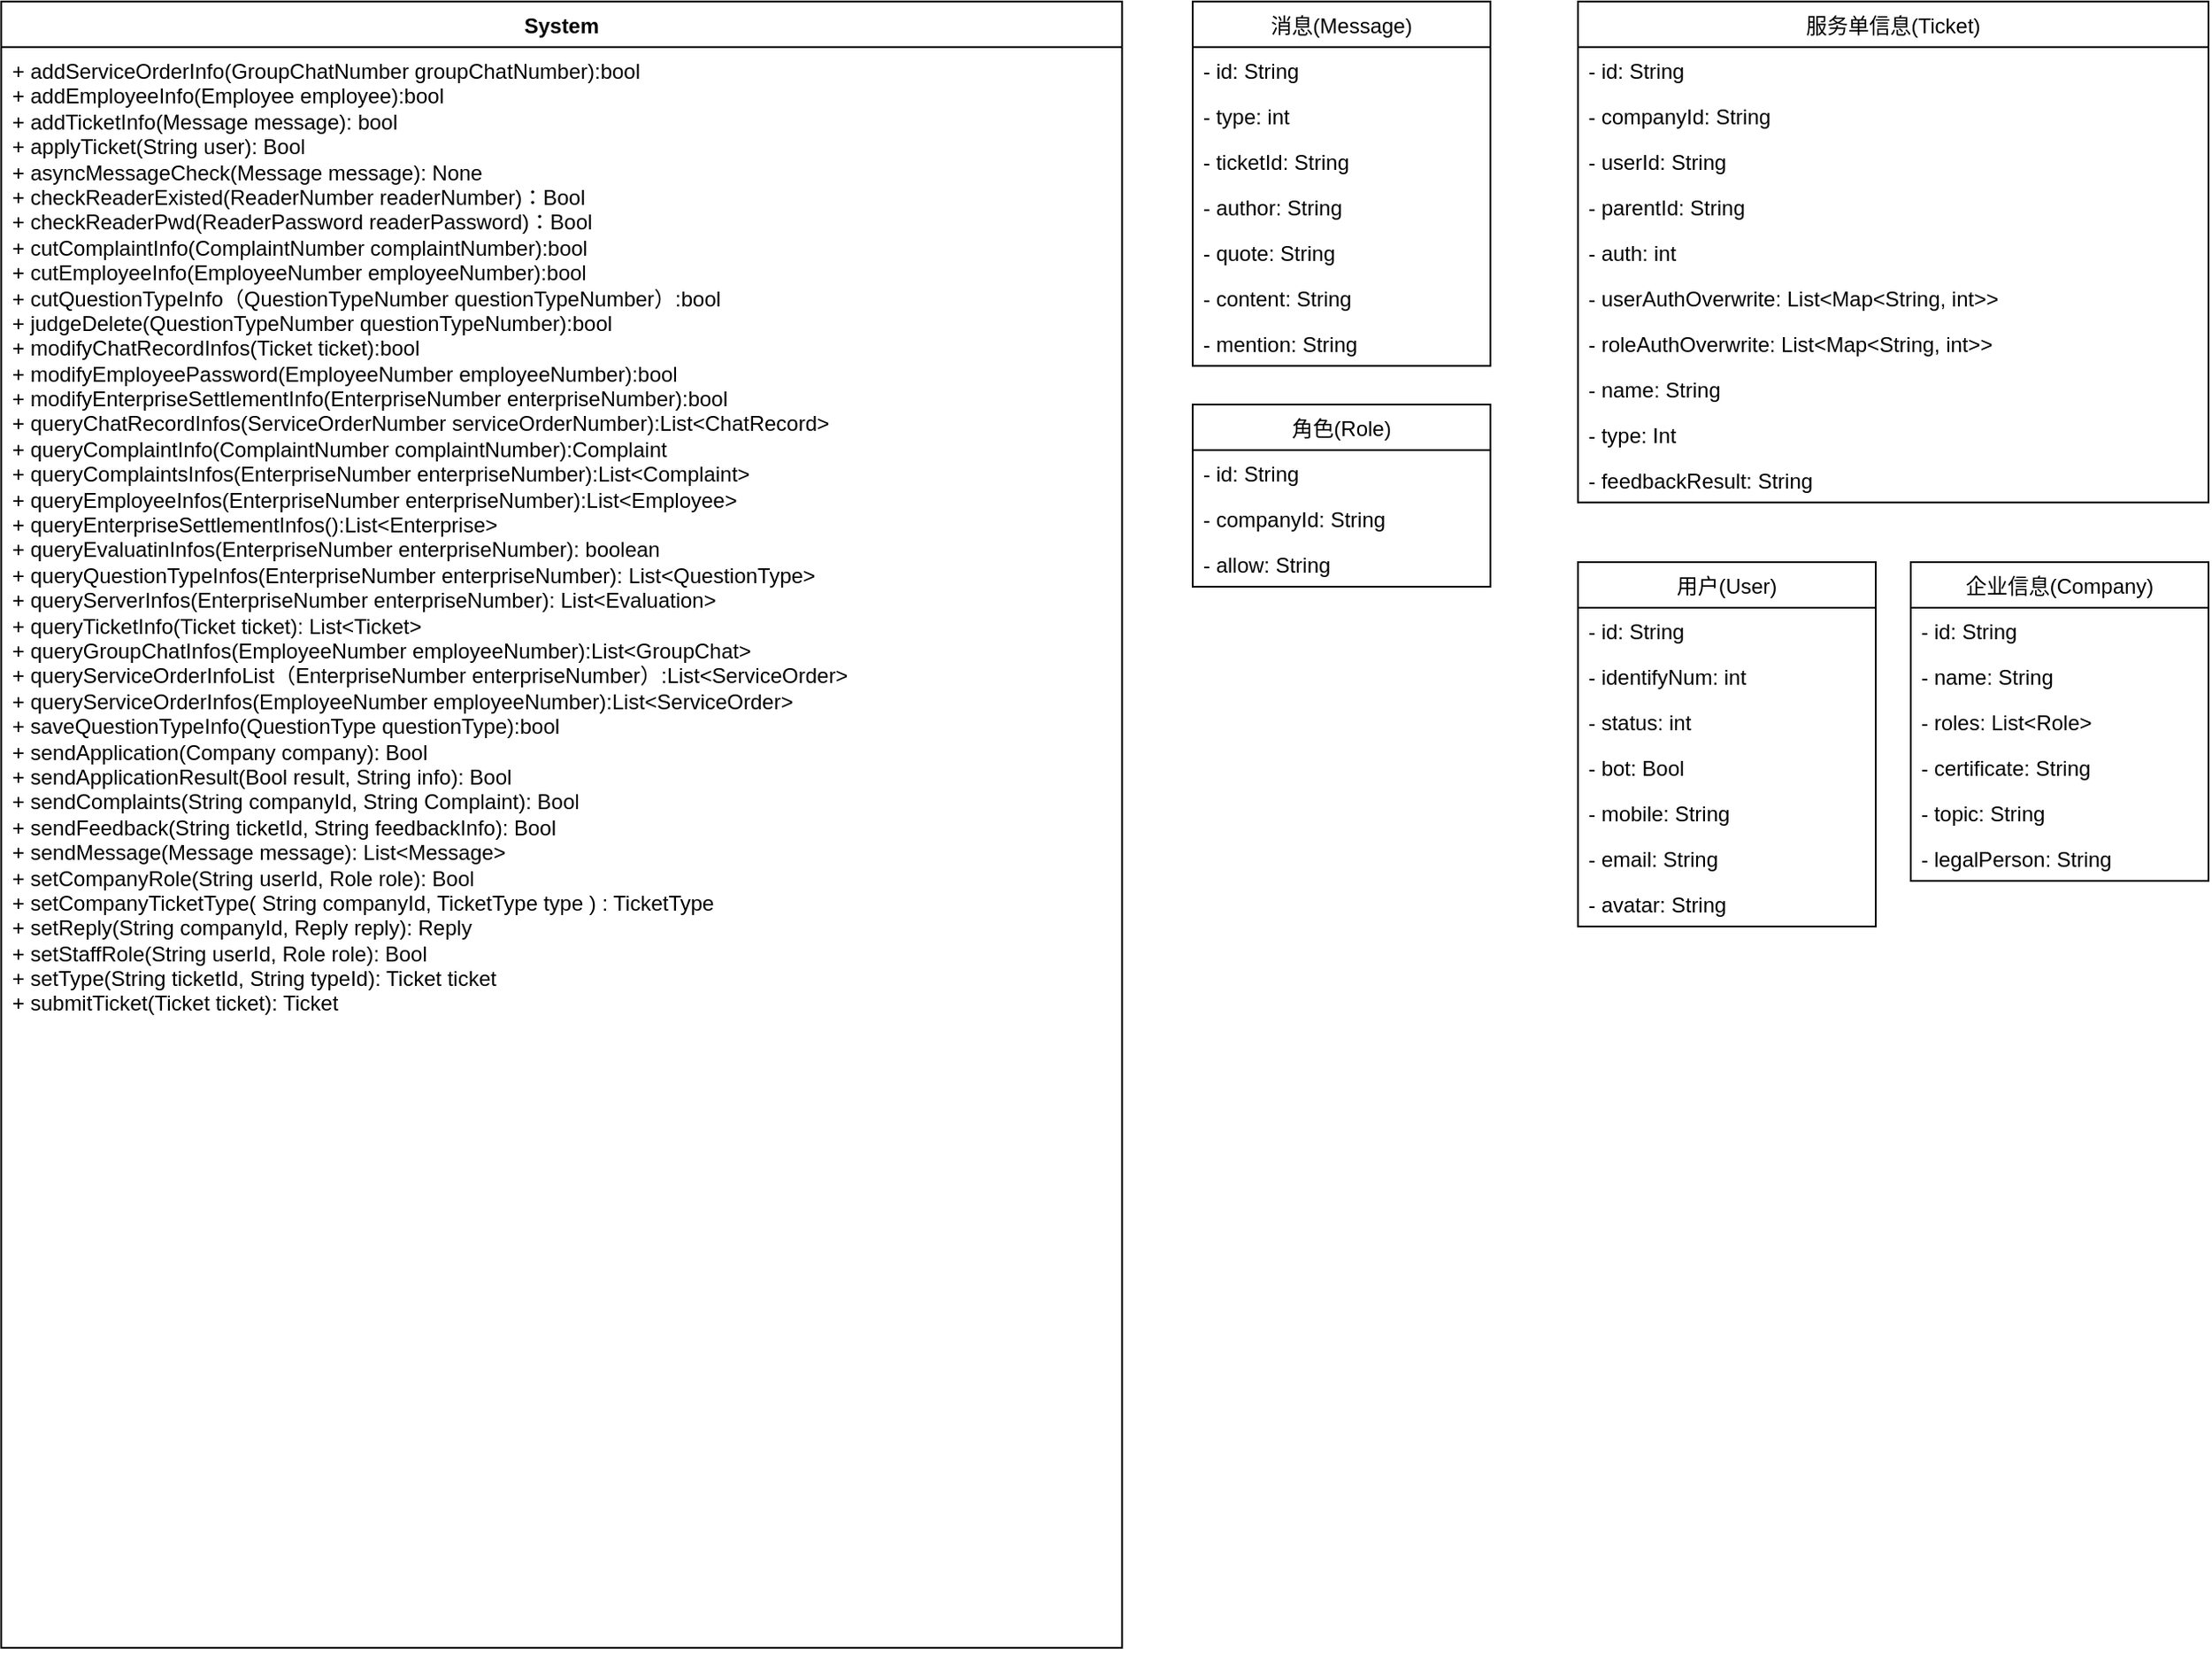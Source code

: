 <mxfile version="12.6.5" type="device" pages="5"><diagram id="kOgdUL87oXDfzmkOh2Wj" name="类图"><mxGraphModel dx="981" dy="567" grid="1" gridSize="10" guides="1" tooltips="1" connect="1" arrows="1" fold="1" page="1" pageScale="1" pageWidth="827" pageHeight="1169" math="0" shadow="0"><root><mxCell id="0"/><mxCell id="1" parent="0"/><mxCell id="02djU6pW8HXEtKyY5-4u-1" value="System" style="swimlane;fontStyle=1;align=center;verticalAlign=top;childLayout=stackLayout;horizontal=1;startSize=26;horizontalStack=0;resizeParent=1;resizeParentMax=0;resizeLast=0;collapsible=1;marginBottom=0;" parent="1" vertex="1"><mxGeometry x="-0.31" y="-0.1" width="640" height="940" as="geometry"/></mxCell><mxCell id="02djU6pW8HXEtKyY5-4u-2" value="&lt;div&gt;&lt;div&gt;+ addServiceOrderInfo(GroupChatNumber groupChatNumber):bool&lt;/div&gt;&lt;div&gt;+ addEmployeeInfo(Employee employee):bool&lt;/div&gt;&lt;div&gt;+ addTicketInfo(Message message): bool&lt;/div&gt;&lt;div&gt;+ applyTicket(String user): Bool&lt;/div&gt;&lt;div&gt;+ asyncMessageCheck(Message message): None&lt;/div&gt;&lt;div&gt;+ checkReaderExisted(ReaderNumber readerNumber)：Bool&lt;/div&gt;&lt;div&gt;+ checkReaderPwd(ReaderPassword readerPassword)：Bool&lt;/div&gt;&lt;div&gt;+ cutComplaintInfo(ComplaintNumber complaintNumber):bool&lt;/div&gt;&lt;div&gt;+ cutEmployeeInfo(EmployeeNumber employeeNumber):bool&lt;/div&gt;&lt;div&gt;+ cutQuestionTypeInfo（QuestionTypeNumber questionTypeNumber）:bool&lt;/div&gt;&lt;div&gt;+ judgeDelete(QuestionTypeNumber questionTypeNumber):bool&lt;/div&gt;&lt;div&gt;+ modifyChatRecordInfos(Ticket ticket):bool&lt;/div&gt;&lt;div&gt;+ modifyEmployeePassword(EmployeeNumber employeeNumber):bool&lt;/div&gt;&lt;div&gt;+ modifyEnterpriseSettlementInfo(EnterpriseNumber enterpriseNumber):bool&lt;/div&gt;&lt;div&gt;+ queryChatRecordInfos(ServiceOrderNumber serviceOrderNumber):List&amp;lt;ChatRecord&amp;gt;&lt;/div&gt;&lt;div&gt;+ queryComplaintInfo(ComplaintNumber complaintNumber):Complaint&lt;/div&gt;&lt;div&gt;+ queryComplaintsInfos(EnterpriseNumber enterpriseNumber):List&amp;lt;Complaint&amp;gt;&lt;/div&gt;&lt;div&gt;+ queryEmployeeInfos(EnterpriseNumber enterpriseNumber):List&amp;lt;Employee&amp;gt;&lt;/div&gt;&lt;div&gt;+ queryEnterpriseSettlementInfos():List&amp;lt;Enterprise&amp;gt;&lt;/div&gt;&lt;div&gt;+ queryEvaluatinInfos(EnterpriseNumber enterpriseNumber): boolean&lt;/div&gt;&lt;div&gt;+ queryQuestionTypeInfos(EnterpriseNumber enterpriseNumber): List&amp;lt;QuestionType&amp;gt;&lt;/div&gt;&lt;div&gt;+ queryServerInfos(EnterpriseNumber enterpriseNumber): List&amp;lt;Evaluation&amp;gt;&lt;/div&gt;&lt;div&gt;+ queryTicketInfo(Ticket ticket): List&amp;lt;Ticket&amp;gt;&lt;/div&gt;&lt;div&gt;+ queryGroupChatInfos(EmployeeNumber employeeNumber):List&amp;lt;GroupChat&amp;gt;&lt;/div&gt;&lt;div&gt;+ queryServiceOrderInfoList（EnterpriseNumber enterpriseNumber）:List&amp;lt;ServiceOrder&amp;gt;&lt;/div&gt;&lt;div&gt;+ queryServiceOrderInfos(EmployeeNumber employeeNumber):List&amp;lt;ServiceOrder&amp;gt;&lt;/div&gt;&lt;div&gt;+ saveQuestionTypeInfo(QuestionType questionType):bool&lt;/div&gt;&lt;div&gt;+ sendApplication(Company company): Bool&lt;/div&gt;&lt;div&gt;+ sendApplicationResult(Bool result, String info): Bool&lt;/div&gt;&lt;div&gt;+ sendComplaints(String companyId, String Complaint): Bool&lt;/div&gt;&lt;div&gt;+ sendFeedback(String ticketId, String feedbackInfo): Bool&lt;/div&gt;&lt;div&gt;+ sendMessage(Message message): List&amp;lt;Message&amp;gt;&lt;/div&gt;&lt;div&gt;+ setCompanyRole(String userId, Role role): Bool&lt;/div&gt;&lt;div&gt;+ setCompanyTicketType( String companyId, TicketType type ) : TicketType&lt;/div&gt;&lt;div&gt;+ setReply(String companyId, Reply reply): Reply&lt;/div&gt;&lt;div&gt;+ setStaffRole(String userId, Role role): Bool&lt;/div&gt;&lt;div&gt;+ setType(String ticketId, String typeId): Ticket ticket&lt;/div&gt;&lt;div&gt;+ submitTicket(Ticket ticket): Ticket&lt;/div&gt;&lt;/div&gt;&lt;div&gt;&lt;br&gt;&lt;/div&gt;" style="text;strokeColor=none;fillColor=none;align=left;verticalAlign=top;spacingLeft=4;spacingRight=4;overflow=hidden;rotatable=0;points=[[0,0.5],[1,0.5]];portConstraint=eastwest;html=1;" parent="02djU6pW8HXEtKyY5-4u-1" vertex="1"><mxGeometry y="26" width="640" height="914" as="geometry"/></mxCell><mxCell id="xMdwKZb7FDu-BLDqrleg-1" value="服务单信息(Ticket)" style="swimlane;fontStyle=0;childLayout=stackLayout;horizontal=1;startSize=26;fillColor=none;horizontalStack=0;resizeParent=1;resizeParentMax=0;resizeLast=0;collapsible=1;marginBottom=0;html=0;" parent="1" vertex="1"><mxGeometry x="900" y="-0.1" width="360" height="286" as="geometry"><mxRectangle x="530" y="40" width="130" height="26" as="alternateBounds"/></mxGeometry></mxCell><mxCell id="xMdwKZb7FDu-BLDqrleg-2" value="- id: String" style="text;strokeColor=none;fillColor=none;align=left;verticalAlign=top;spacingLeft=4;spacingRight=4;overflow=hidden;rotatable=0;points=[[0,0.5],[1,0.5]];portConstraint=eastwest;" parent="xMdwKZb7FDu-BLDqrleg-1" vertex="1"><mxGeometry y="26" width="360" height="26" as="geometry"/></mxCell><mxCell id="xMdwKZb7FDu-BLDqrleg-6" value="- companyId: String" style="text;strokeColor=none;fillColor=none;align=left;verticalAlign=top;spacingLeft=4;spacingRight=4;overflow=hidden;rotatable=0;points=[[0,0.5],[1,0.5]];portConstraint=eastwest;" parent="xMdwKZb7FDu-BLDqrleg-1" vertex="1"><mxGeometry y="52" width="360" height="26" as="geometry"/></mxCell><mxCell id="xMdwKZb7FDu-BLDqrleg-3" value="- userId: String" style="text;strokeColor=none;fillColor=none;align=left;verticalAlign=top;spacingLeft=4;spacingRight=4;overflow=hidden;rotatable=0;points=[[0,0.5],[1,0.5]];portConstraint=eastwest;" parent="xMdwKZb7FDu-BLDqrleg-1" vertex="1"><mxGeometry y="78" width="360" height="26" as="geometry"/></mxCell><mxCell id="xMdwKZb7FDu-BLDqrleg-29" value="- parentId: String" style="text;strokeColor=none;fillColor=none;align=left;verticalAlign=top;spacingLeft=4;spacingRight=4;overflow=hidden;rotatable=0;points=[[0,0.5],[1,0.5]];portConstraint=eastwest;" parent="xMdwKZb7FDu-BLDqrleg-1" vertex="1"><mxGeometry y="104" width="360" height="26" as="geometry"/></mxCell><mxCell id="xMdwKZb7FDu-BLDqrleg-14" value="- auth: int" style="text;strokeColor=none;fillColor=none;align=left;verticalAlign=top;spacingLeft=4;spacingRight=4;overflow=hidden;rotatable=0;points=[[0,0.5],[1,0.5]];portConstraint=eastwest;" parent="xMdwKZb7FDu-BLDqrleg-1" vertex="1"><mxGeometry y="130" width="360" height="26" as="geometry"/></mxCell><mxCell id="xMdwKZb7FDu-BLDqrleg-40" value="- userAuthOverwrite: List&lt;Map&lt;String, int&gt;&gt;" style="text;strokeColor=none;fillColor=none;align=left;verticalAlign=top;spacingLeft=4;spacingRight=4;overflow=hidden;rotatable=0;points=[[0,0.5],[1,0.5]];portConstraint=eastwest;" parent="xMdwKZb7FDu-BLDqrleg-1" vertex="1"><mxGeometry y="156" width="360" height="26" as="geometry"/></mxCell><mxCell id="xMdwKZb7FDu-BLDqrleg-49" value="- roleAuthOverwrite: List&lt;Map&lt;String, int&gt;&gt;" style="text;strokeColor=none;fillColor=none;align=left;verticalAlign=top;spacingLeft=4;spacingRight=4;overflow=hidden;rotatable=0;points=[[0,0.5],[1,0.5]];portConstraint=eastwest;" parent="xMdwKZb7FDu-BLDqrleg-1" vertex="1"><mxGeometry y="182" width="360" height="26" as="geometry"/></mxCell><mxCell id="xMdwKZb7FDu-BLDqrleg-30" value="- name: String" style="text;strokeColor=none;fillColor=none;align=left;verticalAlign=top;spacingLeft=4;spacingRight=4;overflow=hidden;rotatable=0;points=[[0,0.5],[1,0.5]];portConstraint=eastwest;" parent="xMdwKZb7FDu-BLDqrleg-1" vertex="1"><mxGeometry y="208" width="360" height="26" as="geometry"/></mxCell><mxCell id="xMdwKZb7FDu-BLDqrleg-4" value="- type: Int" style="text;strokeColor=none;fillColor=none;align=left;verticalAlign=top;spacingLeft=4;spacingRight=4;overflow=hidden;rotatable=0;points=[[0,0.5],[1,0.5]];portConstraint=eastwest;" parent="xMdwKZb7FDu-BLDqrleg-1" vertex="1"><mxGeometry y="234" width="360" height="26" as="geometry"/></mxCell><mxCell id="xMdwKZb7FDu-BLDqrleg-7" value="- feedbackResult: String" style="text;strokeColor=none;fillColor=none;align=left;verticalAlign=top;spacingLeft=4;spacingRight=4;overflow=hidden;rotatable=0;points=[[0,0.5],[1,0.5]];portConstraint=eastwest;" parent="xMdwKZb7FDu-BLDqrleg-1" vertex="1"><mxGeometry y="260" width="360" height="26" as="geometry"/></mxCell><mxCell id="xMdwKZb7FDu-BLDqrleg-15" value="消息(Message)" style="swimlane;fontStyle=0;childLayout=stackLayout;horizontal=1;startSize=26;fillColor=none;horizontalStack=0;resizeParent=1;resizeParentMax=0;resizeLast=0;collapsible=1;marginBottom=0;html=0;" parent="1" vertex="1"><mxGeometry x="680" y="-0.1" width="170" height="208" as="geometry"><mxRectangle x="530" y="40" width="130" height="26" as="alternateBounds"/></mxGeometry></mxCell><mxCell id="xMdwKZb7FDu-BLDqrleg-16" value="- id: String" style="text;strokeColor=none;fillColor=none;align=left;verticalAlign=top;spacingLeft=4;spacingRight=4;overflow=hidden;rotatable=0;points=[[0,0.5],[1,0.5]];portConstraint=eastwest;" parent="xMdwKZb7FDu-BLDqrleg-15" vertex="1"><mxGeometry y="26" width="170" height="26" as="geometry"/></mxCell><mxCell id="xMdwKZb7FDu-BLDqrleg-17" value="- type: int" style="text;strokeColor=none;fillColor=none;align=left;verticalAlign=top;spacingLeft=4;spacingRight=4;overflow=hidden;rotatable=0;points=[[0,0.5],[1,0.5]];portConstraint=eastwest;" parent="xMdwKZb7FDu-BLDqrleg-15" vertex="1"><mxGeometry y="52" width="170" height="26" as="geometry"/></mxCell><mxCell id="xMdwKZb7FDu-BLDqrleg-31" value="- ticketId: String" style="text;strokeColor=none;fillColor=none;align=left;verticalAlign=top;spacingLeft=4;spacingRight=4;overflow=hidden;rotatable=0;points=[[0,0.5],[1,0.5]];portConstraint=eastwest;" parent="xMdwKZb7FDu-BLDqrleg-15" vertex="1"><mxGeometry y="78" width="170" height="26" as="geometry"/></mxCell><mxCell id="xMdwKZb7FDu-BLDqrleg-18" value="- author: String" style="text;strokeColor=none;fillColor=none;align=left;verticalAlign=top;spacingLeft=4;spacingRight=4;overflow=hidden;rotatable=0;points=[[0,0.5],[1,0.5]];portConstraint=eastwest;" parent="xMdwKZb7FDu-BLDqrleg-15" vertex="1"><mxGeometry y="104" width="170" height="26" as="geometry"/></mxCell><mxCell id="xMdwKZb7FDu-BLDqrleg-19" value="- quote: String" style="text;strokeColor=none;fillColor=none;align=left;verticalAlign=top;spacingLeft=4;spacingRight=4;overflow=hidden;rotatable=0;points=[[0,0.5],[1,0.5]];portConstraint=eastwest;" parent="xMdwKZb7FDu-BLDqrleg-15" vertex="1"><mxGeometry y="130" width="170" height="26" as="geometry"/></mxCell><mxCell id="xMdwKZb7FDu-BLDqrleg-21" value="- content: String" style="text;strokeColor=none;fillColor=none;align=left;verticalAlign=top;spacingLeft=4;spacingRight=4;overflow=hidden;rotatable=0;points=[[0,0.5],[1,0.5]];portConstraint=eastwest;" parent="xMdwKZb7FDu-BLDqrleg-15" vertex="1"><mxGeometry y="156" width="170" height="26" as="geometry"/></mxCell><mxCell id="xMdwKZb7FDu-BLDqrleg-20" value="- mention: String" style="text;strokeColor=none;fillColor=none;align=left;verticalAlign=top;spacingLeft=4;spacingRight=4;overflow=hidden;rotatable=0;points=[[0,0.5],[1,0.5]];portConstraint=eastwest;" parent="xMdwKZb7FDu-BLDqrleg-15" vertex="1"><mxGeometry y="182" width="170" height="26" as="geometry"/></mxCell><mxCell id="xMdwKZb7FDu-BLDqrleg-22" value="企业信息(Company)" style="swimlane;fontStyle=0;childLayout=stackLayout;horizontal=1;startSize=26;fillColor=none;horizontalStack=0;resizeParent=1;resizeParentMax=0;resizeLast=0;collapsible=1;marginBottom=0;html=0;" parent="1" vertex="1"><mxGeometry x="1090" y="320" width="170" height="182" as="geometry"><mxRectangle x="530" y="40" width="130" height="26" as="alternateBounds"/></mxGeometry></mxCell><mxCell id="xMdwKZb7FDu-BLDqrleg-23" value="- id: String" style="text;strokeColor=none;fillColor=none;align=left;verticalAlign=top;spacingLeft=4;spacingRight=4;overflow=hidden;rotatable=0;points=[[0,0.5],[1,0.5]];portConstraint=eastwest;" parent="xMdwKZb7FDu-BLDqrleg-22" vertex="1"><mxGeometry y="26" width="170" height="26" as="geometry"/></mxCell><mxCell id="xMdwKZb7FDu-BLDqrleg-24" value="- name: String" style="text;strokeColor=none;fillColor=none;align=left;verticalAlign=top;spacingLeft=4;spacingRight=4;overflow=hidden;rotatable=0;points=[[0,0.5],[1,0.5]];portConstraint=eastwest;" parent="xMdwKZb7FDu-BLDqrleg-22" vertex="1"><mxGeometry y="52" width="170" height="26" as="geometry"/></mxCell><mxCell id="xMdwKZb7FDu-BLDqrleg-25" value="- roles: List&lt;Role&gt;" style="text;strokeColor=none;fillColor=none;align=left;verticalAlign=top;spacingLeft=4;spacingRight=4;overflow=hidden;rotatable=0;points=[[0,0.5],[1,0.5]];portConstraint=eastwest;" parent="xMdwKZb7FDu-BLDqrleg-22" vertex="1"><mxGeometry y="78" width="170" height="26" as="geometry"/></mxCell><mxCell id="xMdwKZb7FDu-BLDqrleg-26" value="- certificate: String" style="text;strokeColor=none;fillColor=none;align=left;verticalAlign=top;spacingLeft=4;spacingRight=4;overflow=hidden;rotatable=0;points=[[0,0.5],[1,0.5]];portConstraint=eastwest;" parent="xMdwKZb7FDu-BLDqrleg-22" vertex="1"><mxGeometry y="104" width="170" height="26" as="geometry"/></mxCell><mxCell id="xMdwKZb7FDu-BLDqrleg-27" value="- topic: String" style="text;strokeColor=none;fillColor=none;align=left;verticalAlign=top;spacingLeft=4;spacingRight=4;overflow=hidden;rotatable=0;points=[[0,0.5],[1,0.5]];portConstraint=eastwest;" parent="xMdwKZb7FDu-BLDqrleg-22" vertex="1"><mxGeometry y="130" width="170" height="26" as="geometry"/></mxCell><mxCell id="xMdwKZb7FDu-BLDqrleg-28" value="- legalPerson: String" style="text;strokeColor=none;fillColor=none;align=left;verticalAlign=top;spacingLeft=4;spacingRight=4;overflow=hidden;rotatable=0;points=[[0,0.5],[1,0.5]];portConstraint=eastwest;" parent="xMdwKZb7FDu-BLDqrleg-22" vertex="1"><mxGeometry y="156" width="170" height="26" as="geometry"/></mxCell><mxCell id="xMdwKZb7FDu-BLDqrleg-32" value="角色(Role)" style="swimlane;fontStyle=0;childLayout=stackLayout;horizontal=1;startSize=26;fillColor=none;horizontalStack=0;resizeParent=1;resizeParentMax=0;resizeLast=0;collapsible=1;marginBottom=0;html=0;" parent="1" vertex="1"><mxGeometry x="680" y="230" width="170" height="104" as="geometry"><mxRectangle x="530" y="40" width="130" height="26" as="alternateBounds"/></mxGeometry></mxCell><mxCell id="xMdwKZb7FDu-BLDqrleg-33" value="- id: String" style="text;strokeColor=none;fillColor=none;align=left;verticalAlign=top;spacingLeft=4;spacingRight=4;overflow=hidden;rotatable=0;points=[[0,0.5],[1,0.5]];portConstraint=eastwest;" parent="xMdwKZb7FDu-BLDqrleg-32" vertex="1"><mxGeometry y="26" width="170" height="26" as="geometry"/></mxCell><mxCell id="xMdwKZb7FDu-BLDqrleg-34" value="- companyId: String" style="text;strokeColor=none;fillColor=none;align=left;verticalAlign=top;spacingLeft=4;spacingRight=4;overflow=hidden;rotatable=0;points=[[0,0.5],[1,0.5]];portConstraint=eastwest;" parent="xMdwKZb7FDu-BLDqrleg-32" vertex="1"><mxGeometry y="52" width="170" height="26" as="geometry"/></mxCell><mxCell id="xMdwKZb7FDu-BLDqrleg-35" value="- allow: String" style="text;strokeColor=none;fillColor=none;align=left;verticalAlign=top;spacingLeft=4;spacingRight=4;overflow=hidden;rotatable=0;points=[[0,0.5],[1,0.5]];portConstraint=eastwest;" parent="xMdwKZb7FDu-BLDqrleg-32" vertex="1"><mxGeometry y="78" width="170" height="26" as="geometry"/></mxCell><mxCell id="xMdwKZb7FDu-BLDqrleg-41" value="用户(User)" style="swimlane;fontStyle=0;childLayout=stackLayout;horizontal=1;startSize=26;fillColor=none;horizontalStack=0;resizeParent=1;resizeParentMax=0;resizeLast=0;collapsible=1;marginBottom=0;html=0;" parent="1" vertex="1"><mxGeometry x="900" y="320" width="170" height="208" as="geometry"><mxRectangle x="530" y="40" width="130" height="26" as="alternateBounds"/></mxGeometry></mxCell><mxCell id="xMdwKZb7FDu-BLDqrleg-42" value="- id: String" style="text;strokeColor=none;fillColor=none;align=left;verticalAlign=top;spacingLeft=4;spacingRight=4;overflow=hidden;rotatable=0;points=[[0,0.5],[1,0.5]];portConstraint=eastwest;" parent="xMdwKZb7FDu-BLDqrleg-41" vertex="1"><mxGeometry y="26" width="170" height="26" as="geometry"/></mxCell><mxCell id="xMdwKZb7FDu-BLDqrleg-43" value="- identifyNum: int" style="text;strokeColor=none;fillColor=none;align=left;verticalAlign=top;spacingLeft=4;spacingRight=4;overflow=hidden;rotatable=0;points=[[0,0.5],[1,0.5]];portConstraint=eastwest;" parent="xMdwKZb7FDu-BLDqrleg-41" vertex="1"><mxGeometry y="52" width="170" height="26" as="geometry"/></mxCell><mxCell id="xMdwKZb7FDu-BLDqrleg-44" value="- status: int" style="text;strokeColor=none;fillColor=none;align=left;verticalAlign=top;spacingLeft=4;spacingRight=4;overflow=hidden;rotatable=0;points=[[0,0.5],[1,0.5]];portConstraint=eastwest;" parent="xMdwKZb7FDu-BLDqrleg-41" vertex="1"><mxGeometry y="78" width="170" height="26" as="geometry"/></mxCell><mxCell id="xMdwKZb7FDu-BLDqrleg-50" value="- bot: Bool" style="text;strokeColor=none;fillColor=none;align=left;verticalAlign=top;spacingLeft=4;spacingRight=4;overflow=hidden;rotatable=0;points=[[0,0.5],[1,0.5]];portConstraint=eastwest;" parent="xMdwKZb7FDu-BLDqrleg-41" vertex="1"><mxGeometry y="104" width="170" height="26" as="geometry"/></mxCell><mxCell id="xMdwKZb7FDu-BLDqrleg-45" value="- mobile: String" style="text;strokeColor=none;fillColor=none;align=left;verticalAlign=top;spacingLeft=4;spacingRight=4;overflow=hidden;rotatable=0;points=[[0,0.5],[1,0.5]];portConstraint=eastwest;" parent="xMdwKZb7FDu-BLDqrleg-41" vertex="1"><mxGeometry y="130" width="170" height="26" as="geometry"/></mxCell><mxCell id="xMdwKZb7FDu-BLDqrleg-46" value="- email: String" style="text;strokeColor=none;fillColor=none;align=left;verticalAlign=top;spacingLeft=4;spacingRight=4;overflow=hidden;rotatable=0;points=[[0,0.5],[1,0.5]];portConstraint=eastwest;" parent="xMdwKZb7FDu-BLDqrleg-41" vertex="1"><mxGeometry y="156" width="170" height="26" as="geometry"/></mxCell><mxCell id="xMdwKZb7FDu-BLDqrleg-47" value="- avatar: String" style="text;strokeColor=none;fillColor=none;align=left;verticalAlign=top;spacingLeft=4;spacingRight=4;overflow=hidden;rotatable=0;points=[[0,0.5],[1,0.5]];portConstraint=eastwest;" parent="xMdwKZb7FDu-BLDqrleg-41" vertex="1"><mxGeometry y="182" width="170" height="26" as="geometry"/></mxCell></root></mxGraphModel></diagram><diagram id="aeSRciqizGZbQaYLFY8V" name="与服务单有关的静态模型"><mxGraphModel dx="1185" dy="685" grid="1" gridSize="10" guides="1" tooltips="1" connect="1" arrows="1" fold="1" page="1" pageScale="1" pageWidth="827" pageHeight="1169" math="0" shadow="0"><root><mxCell id="OSYQKMN26QCxumuJ-oxB-0"/><mxCell id="OSYQKMN26QCxumuJ-oxB-1" parent="OSYQKMN26QCxumuJ-oxB-0"/><mxCell id="HaXlRzn1nu3duCpcaNVP-2" value="Submit" style="edgeStyle=orthogonalEdgeStyle;rounded=0;orthogonalLoop=1;jettySize=auto;html=1;" parent="OSYQKMN26QCxumuJ-oxB-1" source="HaXlRzn1nu3duCpcaNVP-1" target="OSYQKMN26QCxumuJ-oxB-2" edge="1"><mxGeometry relative="1" as="geometry"/></mxCell><mxCell id="KiyLQpnGYBdXpFKWbLJt-4" value="Auth" style="edgeStyle=elbowEdgeStyle;rounded=0;orthogonalLoop=1;jettySize=auto;elbow=vertical;html=1;endArrow=none;endFill=0;exitX=0.25;exitY=0;exitDx=0;exitDy=0;entryX=0.25;entryY=0;entryDx=0;entryDy=0;jumpStyle=sharp;" parent="OSYQKMN26QCxumuJ-oxB-1" source="KiyLQpnGYBdXpFKWbLJt-3" target="OSYQKMN26QCxumuJ-oxB-2" edge="1"><mxGeometry relative="1" as="geometry"><Array as="points"><mxPoint x="660" y="170"/><mxPoint x="680" y="150"/><mxPoint x="620" y="80"/></Array></mxGeometry></mxCell><mxCell id="KFsYNNxnXMWWt87vyABX-1" value="" style="edgeStyle=orthogonalEdgeStyle;rounded=0;orthogonalLoop=1;jettySize=auto;html=1;endArrow=diamondThin;endFill=0;endSize=12;" parent="OSYQKMN26QCxumuJ-oxB-1" source="OSYQKMN26QCxumuJ-oxB-2" target="KFsYNNxnXMWWt87vyABX-0" edge="1"><mxGeometry relative="1" as="geometry"/></mxCell><mxCell id="OSYQKMN26QCxumuJ-oxB-2" value="Ticket (服务单)" style="swimlane;fontStyle=1;align=center;verticalAlign=top;childLayout=stackLayout;horizontal=1;startSize=26;horizontalStack=0;resizeParent=1;resizeParentMax=0;resizeLast=0;collapsible=1;marginBottom=0;html=0;" parent="OSYQKMN26QCxumuJ-oxB-1" vertex="1"><mxGeometry x="300" y="200" width="160" height="46" as="geometry"/></mxCell><mxCell id="KFsYNNxnXMWWt87vyABX-23" value="Save" style="edgeStyle=orthogonalEdgeStyle;rounded=0;orthogonalLoop=1;jettySize=auto;html=1;exitX=0.25;exitY=1;exitDx=0;exitDy=0;entryX=1;entryY=0.5;entryDx=0;entryDy=0;endArrow=none;endFill=0;endSize=12;" parent="OSYQKMN26QCxumuJ-oxB-1" source="KFsYNNxnXMWWt87vyABX-0" target="KFsYNNxnXMWWt87vyABX-22" edge="1"><mxGeometry relative="1" as="geometry"><Array as="points"><mxPoint x="570" y="323"/></Array></mxGeometry></mxCell><mxCell id="KFsYNNxnXMWWt87vyABX-0" value="TicketList (服务单表)" style="swimlane;fontStyle=1;align=center;verticalAlign=top;childLayout=stackLayout;horizontal=1;startSize=26;horizontalStack=0;resizeParent=1;resizeParentMax=0;resizeLast=0;collapsible=1;marginBottom=0;html=0;" parent="OSYQKMN26QCxumuJ-oxB-1" vertex="1"><mxGeometry x="530" y="200" width="160" height="46" as="geometry"/></mxCell><mxCell id="KFsYNNxnXMWWt87vyABX-20" style="edgeStyle=orthogonalEdgeStyle;rounded=0;orthogonalLoop=1;jettySize=auto;html=1;exitX=0.5;exitY=1;exitDx=0;exitDy=0;entryX=0.5;entryY=0;entryDx=0;entryDy=0;endArrow=diamondThin;endFill=0;endSize=12;" parent="OSYQKMN26QCxumuJ-oxB-1" source="KiyLQpnGYBdXpFKWbLJt-3" target="KFsYNNxnXMWWt87vyABX-18" edge="1"><mxGeometry relative="1" as="geometry"/></mxCell><mxCell id="KiyLQpnGYBdXpFKWbLJt-3" value="Role (角色)" style="swimlane;fontStyle=1;align=center;verticalAlign=top;childLayout=stackLayout;horizontal=1;startSize=26;horizontalStack=0;resizeParent=1;resizeParentMax=0;resizeLast=0;collapsible=1;marginBottom=0;html=0;" parent="OSYQKMN26QCxumuJ-oxB-1" vertex="1"><mxGeometry x="740" y="200" width="160" height="46" as="geometry"/></mxCell><mxCell id="KiyLQpnGYBdXpFKWbLJt-5" value="Has" style="edgeStyle=elbowEdgeStyle;rounded=0;orthogonalLoop=1;jettySize=auto;elbow=vertical;html=1;exitX=0.5;exitY=1;exitDx=0;exitDy=0;entryX=1;entryY=0.75;entryDx=0;entryDy=0;endArrow=none;endFill=0;" parent="OSYQKMN26QCxumuJ-oxB-1" source="KFsYNNxnXMWWt87vyABX-18" target="HaXlRzn1nu3duCpcaNVP-3" edge="1"><mxGeometry relative="1" as="geometry"><Array as="points"><mxPoint x="400" y="535"/><mxPoint x="400" y="540"/><mxPoint x="390" y="503"/><mxPoint x="450" y="413"/><mxPoint x="530" y="593"/><mxPoint x="520" y="353"/></Array></mxGeometry></mxCell><mxCell id="KFsYNNxnXMWWt87vyABX-2" value="Belong" style="edgeStyle=orthogonalEdgeStyle;rounded=0;orthogonalLoop=1;jettySize=auto;html=1;entryX=1;entryY=0.25;entryDx=0;entryDy=0;exitX=0.5;exitY=1;exitDx=0;exitDy=0;endArrow=none;endFill=0;jumpStyle=arc;" parent="OSYQKMN26QCxumuJ-oxB-1" source="KFsYNNxnXMWWt87vyABX-0" target="HaXlRzn1nu3duCpcaNVP-3" edge="1"><mxGeometry relative="1" as="geometry"><mxPoint x="640" y="223" as="sourcePoint"/><Array as="points"><mxPoint x="610" y="512"/><mxPoint x="200" y="512"/></Array></mxGeometry></mxCell><mxCell id="KFsYNNxnXMWWt87vyABX-31" style="edgeStyle=orthogonalEdgeStyle;rounded=0;orthogonalLoop=1;jettySize=auto;html=1;exitX=0.5;exitY=0;exitDx=0;exitDy=0;entryX=0.5;entryY=1;entryDx=0;entryDy=0;endArrow=diamondThin;endFill=0;endSize=12;" parent="OSYQKMN26QCxumuJ-oxB-1" source="HaXlRzn1nu3duCpcaNVP-3" target="KFsYNNxnXMWWt87vyABX-30" edge="1"><mxGeometry relative="1" as="geometry"/></mxCell><mxCell id="HaXlRzn1nu3duCpcaNVP-3" value="Company (企业)" style="swimlane;fontStyle=1;align=center;verticalAlign=top;childLayout=stackLayout;horizontal=1;startSize=26;horizontalStack=0;resizeParent=1;resizeParentMax=0;resizeLast=0;collapsible=1;marginBottom=0;html=0;" parent="OSYQKMN26QCxumuJ-oxB-1" vertex="1"><mxGeometry x="40" y="500" width="160" height="46" as="geometry"/></mxCell><mxCell id="KiyLQpnGYBdXpFKWbLJt-6" value="Has" style="edgeStyle=elbowEdgeStyle;rounded=0;orthogonalLoop=1;jettySize=auto;elbow=vertical;html=1;exitX=0.5;exitY=0;exitDx=0;exitDy=0;entryX=0.75;entryY=0;entryDx=0;entryDy=0;endArrow=none;endFill=0;endSize=12;jumpStyle=arc;" parent="OSYQKMN26QCxumuJ-oxB-1" source="HaXlRzn1nu3duCpcaNVP-1" target="KiyLQpnGYBdXpFKWbLJt-3" edge="1"><mxGeometry x="-0.098" relative="1" as="geometry"><Array as="points"><mxPoint x="630" y="160"/><mxPoint x="710" y="110"/><mxPoint x="710" y="30"/><mxPoint x="170" y="340"/><mxPoint x="190" y="313"/></Array><mxPoint as="offset"/></mxGeometry></mxCell><mxCell id="KFsYNNxnXMWWt87vyABX-42" style="edgeStyle=orthogonalEdgeStyle;rounded=0;comic=0;jumpStyle=arc;jumpSize=6;orthogonalLoop=1;jettySize=auto;html=1;exitX=0.5;exitY=1;exitDx=0;exitDy=0;entryX=0.5;entryY=0;entryDx=0;entryDy=0;shadow=0;endArrow=diamondThin;endFill=0;endSize=12;strokeColor=#000000;" parent="OSYQKMN26QCxumuJ-oxB-1" source="HaXlRzn1nu3duCpcaNVP-1" target="KFsYNNxnXMWWt87vyABX-41" edge="1"><mxGeometry relative="1" as="geometry"/></mxCell><mxCell id="7B1wNh0EwKt7aePT9TxN-15" value="Operate" style="edgeStyle=orthogonalEdgeStyle;rounded=0;comic=0;jumpStyle=arc;jumpSize=6;orthogonalLoop=1;jettySize=auto;html=1;exitX=0;exitY=0.5;exitDx=0;exitDy=0;entryX=0;entryY=0.5;entryDx=0;entryDy=0;shadow=0;endArrow=none;endFill=0;endSize=12;strokeColor=#000000;verticalAlign=middle;horizontal=0;" parent="OSYQKMN26QCxumuJ-oxB-1" source="HaXlRzn1nu3duCpcaNVP-1" target="iL3-xQffts0CTTfq0RJ--1" edge="1"><mxGeometry x="0.331" relative="1" as="geometry"><Array as="points"><mxPoint x="10" y="223"/><mxPoint x="10" y="23"/></Array><mxPoint as="offset"/></mxGeometry></mxCell><mxCell id="HaXlRzn1nu3duCpcaNVP-1" value="User (用户)" style="swimlane;fontStyle=1;align=center;verticalAlign=top;childLayout=stackLayout;horizontal=1;startSize=26;horizontalStack=0;resizeParent=1;resizeParentMax=0;resizeLast=0;collapsible=1;marginBottom=0;html=0;" parent="OSYQKMN26QCxumuJ-oxB-1" vertex="1"><mxGeometry x="40" y="200" width="160" height="46" as="geometry"/></mxCell><mxCell id="KiyLQpnGYBdXpFKWbLJt-2" value="Employ" style="endArrow=none;html=1;exitX=0;exitY=0.75;exitDx=0;exitDy=0;edgeStyle=orthogonalEdgeStyle;elbow=vertical;rounded=0;entryX=0;entryY=0.5;entryDx=0;entryDy=0;endFill=0;jumpStyle=arc;jumpSize=6;comic=0;shadow=0;arcSize=20;backgroundOutline=0;noJump=0;jettySize=auto;anchorPointDirection=1;fixDash=0;orthogonalLoop=0;strokeColor=#000000;horizontal=0;" parent="OSYQKMN26QCxumuJ-oxB-1" source="HaXlRzn1nu3duCpcaNVP-1" target="HaXlRzn1nu3duCpcaNVP-3" edge="1"><mxGeometry width="50" height="50" relative="1" as="geometry"><mxPoint x="180" y="180" as="sourcePoint"/><mxPoint x="550" y="80" as="targetPoint"/><Array as="points"><mxPoint x="20" y="235"/><mxPoint x="20" y="523"/></Array></mxGeometry></mxCell><mxCell id="KiyLQpnGYBdXpFKWbLJt-7" value="Sub" style="edgeStyle=orthogonalEdgeStyle;rounded=0;orthogonalLoop=1;jettySize=auto;html=1;exitX=0.5;exitY=0;exitDx=0;exitDy=0;entryX=1;entryY=0.25;entryDx=0;entryDy=0;endArrow=classic;endFill=1;" parent="OSYQKMN26QCxumuJ-oxB-1" source="OSYQKMN26QCxumuJ-oxB-2" target="OSYQKMN26QCxumuJ-oxB-2" edge="1"><mxGeometry relative="1" as="geometry"/></mxCell><mxCell id="KFsYNNxnXMWWt87vyABX-5" value="1" style="text;html=1;strokeColor=none;fillColor=none;align=center;verticalAlign=middle;whiteSpace=wrap;rounded=0;" parent="OSYQKMN26QCxumuJ-oxB-1" vertex="1"><mxGeometry x="590" y="246" width="20" height="20" as="geometry"/></mxCell><mxCell id="KFsYNNxnXMWWt87vyABX-9" value="*" style="text;html=1;strokeColor=none;fillColor=none;align=center;verticalAlign=middle;whiteSpace=wrap;rounded=0;" parent="OSYQKMN26QCxumuJ-oxB-1" vertex="1"><mxGeometry x="776.67" y="180" width="20" height="20" as="geometry"/></mxCell><mxCell id="KFsYNNxnXMWWt87vyABX-10" value="1" style="text;html=1;strokeColor=none;fillColor=none;align=center;verticalAlign=middle;whiteSpace=wrap;rounded=0;" parent="OSYQKMN26QCxumuJ-oxB-1" vertex="1"><mxGeometry x="460" y="190" width="20" height="20" as="geometry"/></mxCell><mxCell id="KFsYNNxnXMWWt87vyABX-11" value="0" style="text;html=1;strokeColor=none;fillColor=none;align=center;verticalAlign=middle;whiteSpace=wrap;rounded=0;" parent="OSYQKMN26QCxumuJ-oxB-1" vertex="1"><mxGeometry x="120" y="180" width="20" height="20" as="geometry"/></mxCell><mxCell id="KFsYNNxnXMWWt87vyABX-14" value="1" style="text;html=1;strokeColor=none;fillColor=none;align=center;verticalAlign=middle;whiteSpace=wrap;rounded=0;" parent="OSYQKMN26QCxumuJ-oxB-1" vertex="1"><mxGeometry x="200" y="316" width="20" height="20" as="geometry"/></mxCell><mxCell id="KFsYNNxnXMWWt87vyABX-16" value="0" style="text;html=1;strokeColor=none;fillColor=none;align=center;verticalAlign=middle;whiteSpace=wrap;rounded=0;" parent="OSYQKMN26QCxumuJ-oxB-1" vertex="1"><mxGeometry x="200" y="200" width="20" height="20" as="geometry"/></mxCell><mxCell id="KFsYNNxnXMWWt87vyABX-17" value="*" style="text;html=1;strokeColor=none;fillColor=none;align=center;verticalAlign=middle;whiteSpace=wrap;rounded=0;" parent="OSYQKMN26QCxumuJ-oxB-1" vertex="1"><mxGeometry x="280" y="226" width="20" height="20" as="geometry"/></mxCell><mxCell id="KFsYNNxnXMWWt87vyABX-18" value="RoleList (角色列表)" style="swimlane;fontStyle=1;align=center;verticalAlign=top;childLayout=stackLayout;horizontal=1;startSize=26;horizontalStack=0;resizeParent=1;resizeParentMax=0;resizeLast=0;collapsible=1;marginBottom=0;html=0;" parent="OSYQKMN26QCxumuJ-oxB-1" vertex="1"><mxGeometry x="740" y="300" width="160" height="46" as="geometry"/></mxCell><mxCell id="KFsYNNxnXMWWt87vyABX-19" value="1" style="text;html=1;strokeColor=none;fillColor=none;align=center;verticalAlign=middle;whiteSpace=wrap;rounded=0;" parent="OSYQKMN26QCxumuJ-oxB-1" vertex="1"><mxGeometry x="860" y="180" width="20" height="20" as="geometry"/></mxCell><mxCell id="KFsYNNxnXMWWt87vyABX-22" value="System" style="swimlane;fontStyle=1;align=center;verticalAlign=top;childLayout=stackLayout;horizontal=1;startSize=26;horizontalStack=0;resizeParent=1;resizeParentMax=0;resizeLast=0;collapsible=1;marginBottom=0;html=0;" parent="OSYQKMN26QCxumuJ-oxB-1" vertex="1"><mxGeometry x="300" y="300" width="160" height="46" as="geometry"/></mxCell><mxCell id="KFsYNNxnXMWWt87vyABX-28" value="1" style="text;html=1;strokeColor=none;fillColor=none;align=center;verticalAlign=middle;whiteSpace=wrap;rounded=0;" parent="OSYQKMN26QCxumuJ-oxB-1" vertex="1"><mxGeometry x="550" y="246" width="20" height="20" as="geometry"/></mxCell><mxCell id="KFsYNNxnXMWWt87vyABX-29" value="1" style="text;html=1;strokeColor=none;fillColor=none;align=center;verticalAlign=middle;whiteSpace=wrap;rounded=0;" parent="OSYQKMN26QCxumuJ-oxB-1" vertex="1"><mxGeometry x="460" y="292" width="20" height="20" as="geometry"/></mxCell><mxCell id="KFsYNNxnXMWWt87vyABX-32" value="Save" style="edgeStyle=orthogonalEdgeStyle;rounded=0;orthogonalLoop=1;jettySize=auto;html=1;exitX=1;exitY=0.5;exitDx=0;exitDy=0;entryX=0.5;entryY=1;entryDx=0;entryDy=0;endArrow=none;endFill=0;endSize=12;" parent="OSYQKMN26QCxumuJ-oxB-1" source="KFsYNNxnXMWWt87vyABX-30" target="KFsYNNxnXMWWt87vyABX-22" edge="1"><mxGeometry relative="1" as="geometry"/></mxCell><mxCell id="KFsYNNxnXMWWt87vyABX-30" value="CompanyList (企业列表)" style="swimlane;fontStyle=1;align=center;verticalAlign=top;childLayout=stackLayout;horizontal=1;startSize=26;horizontalStack=0;resizeParent=1;resizeParentMax=0;resizeLast=0;collapsible=1;marginBottom=0;html=0;" parent="OSYQKMN26QCxumuJ-oxB-1" vertex="1"><mxGeometry x="40" y="400" width="160" height="46" as="geometry"/></mxCell><mxCell id="KFsYNNxnXMWWt87vyABX-33" value="1" style="text;html=1;strokeColor=none;fillColor=none;align=center;verticalAlign=middle;whiteSpace=wrap;rounded=0;" parent="OSYQKMN26QCxumuJ-oxB-1" vertex="1"><mxGeometry x="200" y="496" width="20" height="20" as="geometry"/></mxCell><mxCell id="KFsYNNxnXMWWt87vyABX-36" value="1" style="text;html=1;strokeColor=none;fillColor=none;align=center;verticalAlign=middle;whiteSpace=wrap;rounded=0;" parent="OSYQKMN26QCxumuJ-oxB-1" vertex="1"><mxGeometry x="200" y="400" width="20" height="20" as="geometry"/></mxCell><mxCell id="KFsYNNxnXMWWt87vyABX-40" value="Save" style="edgeStyle=orthogonalEdgeStyle;rounded=0;orthogonalLoop=1;jettySize=auto;html=1;entryX=1;entryY=0.75;entryDx=0;entryDy=0;endArrow=none;endFill=0;endSize=12;jumpStyle=arc;exitX=0;exitY=0.75;exitDx=0;exitDy=0;" parent="OSYQKMN26QCxumuJ-oxB-1" source="KFsYNNxnXMWWt87vyABX-18" target="KFsYNNxnXMWWt87vyABX-22" edge="1"><mxGeometry x="-0.556" relative="1" as="geometry"><mxPoint x="760" y="335" as="sourcePoint"/><mxPoint x="467" y="323" as="targetPoint"/><Array as="points"><mxPoint x="710" y="335"/><mxPoint x="710" y="335"/></Array><mxPoint as="offset"/></mxGeometry></mxCell><mxCell id="KFsYNNxnXMWWt87vyABX-43" value="save" style="edgeStyle=orthogonalEdgeStyle;rounded=0;comic=0;jumpStyle=arc;jumpSize=6;orthogonalLoop=1;jettySize=auto;html=1;exitX=1;exitY=0.25;exitDx=0;exitDy=0;entryX=0;entryY=0.25;entryDx=0;entryDy=0;shadow=0;endArrow=none;endFill=0;endSize=12;strokeColor=#000000;" parent="OSYQKMN26QCxumuJ-oxB-1" source="KFsYNNxnXMWWt87vyABX-41" target="KFsYNNxnXMWWt87vyABX-22" edge="1"><mxGeometry relative="1" as="geometry"/></mxCell><mxCell id="KFsYNNxnXMWWt87vyABX-41" value="UserList (用户列表)" style="swimlane;fontStyle=1;align=center;verticalAlign=top;childLayout=stackLayout;horizontal=1;startSize=26;horizontalStack=0;resizeParent=1;resizeParentMax=0;resizeLast=0;collapsible=1;marginBottom=0;html=0;" parent="OSYQKMN26QCxumuJ-oxB-1" vertex="1"><mxGeometry x="40" y="300" width="160" height="46" as="geometry"/></mxCell><mxCell id="KFsYNNxnXMWWt87vyABX-44" value="1" style="text;html=1;strokeColor=none;fillColor=none;align=center;verticalAlign=middle;whiteSpace=wrap;rounded=0;" parent="OSYQKMN26QCxumuJ-oxB-1" vertex="1"><mxGeometry x="280" y="313" width="20" height="20" as="geometry"/></mxCell><mxCell id="KFsYNNxnXMWWt87vyABX-45" value="0" style="text;html=1;strokeColor=none;fillColor=none;align=center;verticalAlign=middle;whiteSpace=wrap;rounded=0;" parent="OSYQKMN26QCxumuJ-oxB-1" vertex="1"><mxGeometry x="390" y="180" width="20" height="20" as="geometry"/></mxCell><mxCell id="KFsYNNxnXMWWt87vyABX-46" value="0" style="text;html=1;strokeColor=none;fillColor=none;align=center;verticalAlign=middle;whiteSpace=wrap;rounded=0;" parent="OSYQKMN26QCxumuJ-oxB-1" vertex="1"><mxGeometry x="20" y="230" width="20" height="20" as="geometry"/></mxCell><mxCell id="KFsYNNxnXMWWt87vyABX-47" value="*" style="text;html=1;strokeColor=none;fillColor=none;align=center;verticalAlign=middle;whiteSpace=wrap;rounded=0;" parent="OSYQKMN26QCxumuJ-oxB-1" vertex="1"><mxGeometry x="20" y="500" width="20" height="20" as="geometry"/></mxCell><mxCell id="KFsYNNxnXMWWt87vyABX-48" value="1" style="text;html=1;strokeColor=none;fillColor=none;align=center;verticalAlign=middle;whiteSpace=wrap;rounded=0;" parent="OSYQKMN26QCxumuJ-oxB-1" vertex="1"><mxGeometry x="720" y="332" width="20" height="20" as="geometry"/></mxCell><mxCell id="KFsYNNxnXMWWt87vyABX-49" value="1" style="text;html=1;strokeColor=none;fillColor=none;align=center;verticalAlign=middle;whiteSpace=wrap;rounded=0;" parent="OSYQKMN26QCxumuJ-oxB-1" vertex="1"><mxGeometry x="320" y="180" width="20" height="20" as="geometry"/></mxCell><mxCell id="iL3-xQffts0CTTfq0RJ--0" value="1" style="text;html=1;strokeColor=none;fillColor=none;align=center;verticalAlign=middle;whiteSpace=wrap;rounded=0;" parent="OSYQKMN26QCxumuJ-oxB-1" vertex="1"><mxGeometry x="200" y="520" width="20" height="20" as="geometry"/></mxCell><mxCell id="iL3-xQffts0CTTfq0RJ--3" style="edgeStyle=orthogonalEdgeStyle;rounded=0;comic=0;jumpStyle=arc;jumpSize=6;orthogonalLoop=1;jettySize=auto;html=1;exitX=1;exitY=0.5;exitDx=0;exitDy=0;entryX=0;entryY=0.5;entryDx=0;entryDy=0;shadow=0;endArrow=diamondThin;endFill=0;endSize=12;strokeColor=#000000;" parent="OSYQKMN26QCxumuJ-oxB-1" source="iL3-xQffts0CTTfq0RJ--1" target="iL3-xQffts0CTTfq0RJ--2" edge="1"><mxGeometry relative="1" as="geometry"/></mxCell><mxCell id="iL3-xQffts0CTTfq0RJ--1" value="Operation (操作)" style="swimlane;fontStyle=1;align=center;verticalAlign=top;childLayout=stackLayout;horizontal=1;startSize=26;horizontalStack=0;resizeParent=1;resizeParentMax=0;resizeLast=0;collapsible=1;marginBottom=0;html=0;" parent="OSYQKMN26QCxumuJ-oxB-1" vertex="1"><mxGeometry x="40" width="160" height="46" as="geometry"/></mxCell><mxCell id="iL3-xQffts0CTTfq0RJ--9" value="Save" style="edgeStyle=orthogonalEdgeStyle;rounded=0;comic=0;jumpStyle=arc;jumpSize=6;orthogonalLoop=1;jettySize=auto;html=1;exitX=1;exitY=0.5;exitDx=0;exitDy=0;entryX=1;entryY=0.25;entryDx=0;entryDy=0;shadow=0;endArrow=none;endFill=0;endSize=12;strokeColor=#000000;horizontal=0;" parent="OSYQKMN26QCxumuJ-oxB-1" source="iL3-xQffts0CTTfq0RJ--2" target="KFsYNNxnXMWWt87vyABX-22" edge="1"><mxGeometry x="-0.473" relative="1" as="geometry"><Array as="points"><mxPoint x="500" y="23"/><mxPoint x="500" y="312"/></Array><mxPoint as="offset"/></mxGeometry></mxCell><mxCell id="iL3-xQffts0CTTfq0RJ--2" value="OperationList (操作记录表)" style="swimlane;fontStyle=1;align=center;verticalAlign=top;childLayout=stackLayout;horizontal=1;startSize=26;horizontalStack=0;resizeParent=1;resizeParentMax=0;resizeLast=0;collapsible=1;marginBottom=0;html=0;" parent="OSYQKMN26QCxumuJ-oxB-1" vertex="1"><mxGeometry x="300" width="160" height="46" as="geometry"/></mxCell><mxCell id="iL3-xQffts0CTTfq0RJ--5" value="1" style="text;html=1;strokeColor=none;fillColor=none;align=center;verticalAlign=middle;whiteSpace=wrap;rounded=0;" parent="OSYQKMN26QCxumuJ-oxB-1" vertex="1"><mxGeometry x="460" y="332" width="20" height="20" as="geometry"/></mxCell><mxCell id="iL3-xQffts0CTTfq0RJ--8" value="1" style="text;html=1;strokeColor=none;fillColor=none;align=center;verticalAlign=middle;whiteSpace=wrap;rounded=0;" parent="OSYQKMN26QCxumuJ-oxB-1" vertex="1"><mxGeometry x="360" y="346" width="20" height="20" as="geometry"/></mxCell><mxCell id="iL3-xQffts0CTTfq0RJ--10" value="1" style="text;html=1;strokeColor=none;fillColor=none;align=center;verticalAlign=middle;whiteSpace=wrap;rounded=0;" parent="OSYQKMN26QCxumuJ-oxB-1" vertex="1"><mxGeometry x="460" y="312" width="20" height="20" as="geometry"/></mxCell><mxCell id="7B1wNh0EwKt7aePT9TxN-3" style="edgeStyle=orthogonalEdgeStyle;rounded=0;comic=0;jumpStyle=arc;jumpSize=6;orthogonalLoop=1;jettySize=auto;html=1;exitX=1;exitY=0.5;exitDx=0;exitDy=0;entryX=0;entryY=0.5;entryDx=0;entryDy=0;shadow=0;endArrow=diamondThin;endFill=0;endSize=12;strokeColor=#000000;" parent="OSYQKMN26QCxumuJ-oxB-1" source="7B1wNh0EwKt7aePT9TxN-0" target="7B1wNh0EwKt7aePT9TxN-1" edge="1"><mxGeometry relative="1" as="geometry"/></mxCell><mxCell id="7B1wNh0EwKt7aePT9TxN-4" value="Send" style="edgeStyle=orthogonalEdgeStyle;rounded=0;comic=0;jumpStyle=arc;jumpSize=6;orthogonalLoop=1;jettySize=auto;html=1;exitX=0;exitY=0.5;exitDx=0;exitDy=0;shadow=0;endArrow=none;endFill=0;endSize=12;strokeColor=#000000;entryX=0;entryY=0.25;entryDx=0;entryDy=0;horizontal=0;" parent="OSYQKMN26QCxumuJ-oxB-1" source="7B1wNh0EwKt7aePT9TxN-0" target="HaXlRzn1nu3duCpcaNVP-1" edge="1"><mxGeometry x="0.042" relative="1" as="geometry"><mxPoint x="20" y="180" as="targetPoint"/><mxPoint as="offset"/></mxGeometry></mxCell><mxCell id="7B1wNh0EwKt7aePT9TxN-0" value="Message (消息)" style="swimlane;fontStyle=1;align=center;verticalAlign=top;childLayout=stackLayout;horizontal=1;startSize=26;horizontalStack=0;resizeParent=1;resizeParentMax=0;resizeLast=0;collapsible=1;marginBottom=0;html=0;" parent="OSYQKMN26QCxumuJ-oxB-1" vertex="1"><mxGeometry x="40" y="100" width="160" height="46" as="geometry"/></mxCell><mxCell id="7B1wNh0EwKt7aePT9TxN-9" value="Belong" style="edgeStyle=orthogonalEdgeStyle;rounded=0;comic=0;jumpStyle=arc;jumpSize=6;orthogonalLoop=1;jettySize=auto;html=1;exitX=0;exitY=0.75;exitDx=0;exitDy=0;shadow=0;endArrow=none;endFill=0;endSize=12;strokeColor=#000000;entryX=0;entryY=0.25;entryDx=0;entryDy=0;" parent="OSYQKMN26QCxumuJ-oxB-1" source="7B1wNh0EwKt7aePT9TxN-1" target="OSYQKMN26QCxumuJ-oxB-2" edge="1"><mxGeometry x="0.102" relative="1" as="geometry"><mxPoint x="270" y="200" as="targetPoint"/><Array as="points"><mxPoint x="270" y="135"/><mxPoint x="270" y="212"/></Array><mxPoint as="offset"/></mxGeometry></mxCell><mxCell id="7B1wNh0EwKt7aePT9TxN-14" value="Save" style="edgeStyle=orthogonalEdgeStyle;rounded=0;comic=0;jumpStyle=arc;jumpSize=6;orthogonalLoop=1;jettySize=auto;html=1;exitX=1;exitY=0.5;exitDx=0;exitDy=0;entryX=0.75;entryY=0;entryDx=0;entryDy=0;shadow=0;endArrow=none;endFill=0;endSize=12;strokeColor=#000000;" parent="OSYQKMN26QCxumuJ-oxB-1" source="7B1wNh0EwKt7aePT9TxN-1" target="KFsYNNxnXMWWt87vyABX-22" edge="1"><mxGeometry x="0.639" relative="1" as="geometry"><Array as="points"><mxPoint x="490" y="123"/><mxPoint x="490" y="280"/><mxPoint x="420" y="280"/></Array><mxPoint as="offset"/></mxGeometry></mxCell><mxCell id="7B1wNh0EwKt7aePT9TxN-1" value="MessageList (消息列表)" style="swimlane;fontStyle=1;align=center;verticalAlign=top;childLayout=stackLayout;horizontal=1;startSize=26;horizontalStack=0;resizeParent=1;resizeParentMax=0;resizeLast=0;collapsible=1;marginBottom=0;html=0;" parent="OSYQKMN26QCxumuJ-oxB-1" vertex="1"><mxGeometry x="300" y="100" width="160" height="46" as="geometry"/></mxCell><mxCell id="7B1wNh0EwKt7aePT9TxN-5" value="0" style="text;html=1;strokeColor=none;fillColor=none;align=center;verticalAlign=middle;whiteSpace=wrap;rounded=0;" parent="OSYQKMN26QCxumuJ-oxB-1" vertex="1"><mxGeometry x="20" y="190" width="20" height="20" as="geometry"/></mxCell><mxCell id="7B1wNh0EwKt7aePT9TxN-7" value="1" style="text;html=1;strokeColor=none;fillColor=none;align=center;verticalAlign=middle;whiteSpace=wrap;rounded=0;" parent="OSYQKMN26QCxumuJ-oxB-1" vertex="1"><mxGeometry x="403.48" y="280" width="20" height="20" as="geometry"/></mxCell><mxCell id="7B1wNh0EwKt7aePT9TxN-10" value="1" style="text;html=1;strokeColor=none;fillColor=none;align=center;verticalAlign=middle;whiteSpace=wrap;rounded=0;" parent="OSYQKMN26QCxumuJ-oxB-1" vertex="1"><mxGeometry x="280" y="190" width="20" height="20" as="geometry"/></mxCell><mxCell id="7B1wNh0EwKt7aePT9TxN-11" value="1" style="text;html=1;strokeColor=none;fillColor=none;align=center;verticalAlign=middle;whiteSpace=wrap;rounded=0;" parent="OSYQKMN26QCxumuJ-oxB-1" vertex="1"><mxGeometry x="280" y="130" width="20" height="20" as="geometry"/></mxCell><mxCell id="7B1wNh0EwKt7aePT9TxN-12" value="*" style="text;html=1;strokeColor=none;fillColor=none;align=center;verticalAlign=middle;whiteSpace=wrap;rounded=0;" parent="OSYQKMN26QCxumuJ-oxB-1" vertex="1"><mxGeometry x="20" y="120" width="20" height="20" as="geometry"/></mxCell><mxCell id="7B1wNh0EwKt7aePT9TxN-13" value="*" style="text;html=1;strokeColor=none;fillColor=none;align=center;verticalAlign=middle;whiteSpace=wrap;rounded=0;" parent="OSYQKMN26QCxumuJ-oxB-1" vertex="1"><mxGeometry x="460" y="126" width="20" height="20" as="geometry"/></mxCell><mxCell id="7B1wNh0EwKt7aePT9TxN-16" value="0" style="text;html=1;strokeColor=none;fillColor=none;align=center;verticalAlign=middle;whiteSpace=wrap;rounded=0;" parent="OSYQKMN26QCxumuJ-oxB-1" vertex="1"><mxGeometry x="20" y="190" width="20" height="20" as="geometry"/></mxCell><mxCell id="7B1wNh0EwKt7aePT9TxN-17" value="0" style="text;html=1;strokeColor=none;fillColor=none;align=center;verticalAlign=middle;whiteSpace=wrap;rounded=0;" parent="OSYQKMN26QCxumuJ-oxB-1" vertex="1"><mxGeometry x="20" y="210" width="20" height="20" as="geometry"/></mxCell><mxCell id="7B1wNh0EwKt7aePT9TxN-18" value="*" style="text;html=1;strokeColor=none;fillColor=none;align=center;verticalAlign=middle;whiteSpace=wrap;rounded=0;" parent="OSYQKMN26QCxumuJ-oxB-1" vertex="1"><mxGeometry x="20" y="20" width="20" height="20" as="geometry"/></mxCell></root></mxGraphModel></diagram><diagram id="oefj3YXGqo5XkrSBBbyi" name="与用户有关的静态模型"><mxGraphModel dx="1673" dy="967" grid="1" gridSize="10" guides="1" tooltips="1" connect="1" arrows="1" fold="1" page="1" pageScale="1" pageWidth="827" pageHeight="1169" math="0" shadow="0"><root><mxCell id="FdzbCzjOglv8tG2cjIF--0"/><mxCell id="FdzbCzjOglv8tG2cjIF--1" parent="FdzbCzjOglv8tG2cjIF--0"/><mxCell id="RB2n6I7DhUjSOXFNohks-0" value="User" style="swimlane;fontStyle=0;childLayout=stackLayout;horizontal=1;startSize=22;fillColor=none;horizontalStack=0;resizeParent=1;resizeParentMax=0;resizeLast=0;collapsible=1;marginBottom=0;swimlaneFillColor=#ffffff;align=center;fontSize=14;" vertex="1" parent="FdzbCzjOglv8tG2cjIF--1"><mxGeometry y="320" width="140" height="48" as="geometry"/></mxCell><mxCell id="RB2n6I7DhUjSOXFNohks-4" value="QuestionType" style="swimlane;fontStyle=0;childLayout=stackLayout;horizontal=1;startSize=22;fillColor=none;horizontalStack=0;resizeParent=1;resizeParentMax=0;resizeLast=0;collapsible=1;marginBottom=0;swimlaneFillColor=#ffffff;align=center;fontSize=14;" vertex="1" parent="FdzbCzjOglv8tG2cjIF--1"><mxGeometry x="163" width="140" height="48" as="geometry"/></mxCell><mxCell id="RB2n6I7DhUjSOXFNohks-10" value="Evaluation" style="swimlane;fontStyle=0;childLayout=stackLayout;horizontal=1;startSize=22;fillColor=none;horizontalStack=0;resizeParent=1;resizeParentMax=0;resizeLast=0;collapsible=1;marginBottom=0;swimlaneFillColor=#ffffff;align=center;fontSize=14;" vertex="1" parent="FdzbCzjOglv8tG2cjIF--1"><mxGeometry x="163" y="128" width="140" height="48" as="geometry"/></mxCell><mxCell id="RB2n6I7DhUjSOXFNohks-16" value="Complaint" style="swimlane;fontStyle=0;childLayout=stackLayout;horizontal=1;startSize=22;fillColor=none;horizontalStack=0;resizeParent=1;resizeParentMax=0;resizeLast=0;collapsible=1;marginBottom=0;swimlaneFillColor=#ffffff;align=center;fontSize=14;" vertex="1" parent="FdzbCzjOglv8tG2cjIF--1"><mxGeometry x="163" y="256" width="140" height="48" as="geometry"/></mxCell><mxCell id="RB2n6I7DhUjSOXFNohks-22" value="Ticket" style="swimlane;fontStyle=0;childLayout=stackLayout;horizontal=1;startSize=22;fillColor=none;horizontalStack=0;resizeParent=1;resizeParentMax=0;resizeLast=0;collapsible=1;marginBottom=0;swimlaneFillColor=#ffffff;align=center;fontSize=14;" vertex="1" parent="FdzbCzjOglv8tG2cjIF--1"><mxGeometry x="163" y="384" width="140" height="48" as="geometry"/></mxCell><mxCell id="RB2n6I7DhUjSOXFNohks-28" value="Message" style="swimlane;fontStyle=0;childLayout=stackLayout;horizontal=1;startSize=22;fillColor=none;horizontalStack=0;resizeParent=1;resizeParentMax=0;resizeLast=0;collapsible=1;marginBottom=0;swimlaneFillColor=#ffffff;align=center;fontSize=14;" vertex="1" parent="FdzbCzjOglv8tG2cjIF--1"><mxGeometry x="163" y="512" width="140" height="48" as="geometry"/></mxCell><mxCell id="RB2n6I7DhUjSOXFNohks-34" value="Reply" style="swimlane;fontStyle=0;childLayout=stackLayout;horizontal=1;startSize=22;fillColor=none;horizontalStack=0;resizeParent=1;resizeParentMax=0;resizeLast=0;collapsible=1;marginBottom=0;swimlaneFillColor=#ffffff;align=center;fontSize=14;" vertex="1" parent="FdzbCzjOglv8tG2cjIF--1"><mxGeometry x="163" y="640" width="140" height="48" as="geometry"/></mxCell><mxCell id="RB2n6I7DhUjSOXFNohks-39" value="" style="edgeStyle=orthogonalEdgeStyle;rounded=0;orthogonalLoop=1;jettySize=auto;html=1;endArrow=diamondThin;endFill=0;" edge="1" parent="FdzbCzjOglv8tG2cjIF--1" source="RB2n6I7DhUjSOXFNohks-36" target="RB2n6I7DhUjSOXFNohks-38"><mxGeometry relative="1" as="geometry"/></mxCell><mxCell id="RB2n6I7DhUjSOXFNohks-36" value="ReplyInfo" style="swimlane;fontStyle=0;childLayout=stackLayout;horizontal=1;startSize=22;fillColor=none;horizontalStack=0;resizeParent=1;resizeParentMax=0;resizeLast=0;collapsible=1;marginBottom=0;swimlaneFillColor=#ffffff;align=center;fontSize=14;" vertex="1" parent="FdzbCzjOglv8tG2cjIF--1"><mxGeometry x="343" y="640" width="140" height="48" as="geometry"/></mxCell><mxCell id="RB2n6I7DhUjSOXFNohks-38" value="ReplyInfoList" style="swimlane;fontStyle=0;childLayout=stackLayout;horizontal=1;startSize=22;fillColor=none;horizontalStack=0;resizeParent=1;resizeParentMax=0;resizeLast=0;collapsible=1;marginBottom=0;swimlaneFillColor=#ffffff;align=center;fontSize=14;" vertex="1" parent="FdzbCzjOglv8tG2cjIF--1"><mxGeometry x="523" y="640" width="140" height="48" as="geometry"/></mxCell><mxCell id="RB2n6I7DhUjSOXFNohks-33" value="" style="edgeStyle=orthogonalEdgeStyle;rounded=0;orthogonalLoop=1;jettySize=auto;html=1;endArrow=diamondThin;endFill=0;" edge="1" parent="FdzbCzjOglv8tG2cjIF--1" source="RB2n6I7DhUjSOXFNohks-30" target="RB2n6I7DhUjSOXFNohks-32"><mxGeometry relative="1" as="geometry"/></mxCell><mxCell id="RB2n6I7DhUjSOXFNohks-30" value="MessageInfo" style="swimlane;fontStyle=0;childLayout=stackLayout;horizontal=1;startSize=22;fillColor=none;horizontalStack=0;resizeParent=1;resizeParentMax=0;resizeLast=0;collapsible=1;marginBottom=0;swimlaneFillColor=#ffffff;align=center;fontSize=14;" vertex="1" parent="FdzbCzjOglv8tG2cjIF--1"><mxGeometry x="343" y="512" width="140" height="48" as="geometry"/></mxCell><mxCell id="RB2n6I7DhUjSOXFNohks-32" value="MessageInfoList" style="swimlane;fontStyle=0;childLayout=stackLayout;horizontal=1;startSize=22;fillColor=none;horizontalStack=0;resizeParent=1;resizeParentMax=0;resizeLast=0;collapsible=1;marginBottom=0;swimlaneFillColor=#ffffff;align=center;fontSize=14;" vertex="1" parent="FdzbCzjOglv8tG2cjIF--1"><mxGeometry x="523" y="512" width="140" height="48" as="geometry"/></mxCell><mxCell id="RB2n6I7DhUjSOXFNohks-27" style="edgeStyle=orthogonalEdgeStyle;rounded=0;orthogonalLoop=1;jettySize=auto;html=1;exitX=1;exitY=0.5;exitDx=0;exitDy=0;entryX=0;entryY=0.5;entryDx=0;entryDy=0;endArrow=diamondThin;endFill=0;" edge="1" parent="FdzbCzjOglv8tG2cjIF--1" source="RB2n6I7DhUjSOXFNohks-24" target="RB2n6I7DhUjSOXFNohks-26"><mxGeometry relative="1" as="geometry"/></mxCell><mxCell id="RB2n6I7DhUjSOXFNohks-24" value="TicketInfo" style="swimlane;fontStyle=0;childLayout=stackLayout;horizontal=1;startSize=22;fillColor=none;horizontalStack=0;resizeParent=1;resizeParentMax=0;resizeLast=0;collapsible=1;marginBottom=0;swimlaneFillColor=#ffffff;align=center;fontSize=14;" vertex="1" parent="FdzbCzjOglv8tG2cjIF--1"><mxGeometry x="343" y="384" width="140" height="48" as="geometry"/></mxCell><mxCell id="RB2n6I7DhUjSOXFNohks-21" value="" style="edgeStyle=orthogonalEdgeStyle;rounded=0;orthogonalLoop=1;jettySize=auto;html=1;endArrow=diamondThin;endFill=0;" edge="1" parent="FdzbCzjOglv8tG2cjIF--1" source="RB2n6I7DhUjSOXFNohks-18" target="RB2n6I7DhUjSOXFNohks-20"><mxGeometry relative="1" as="geometry"/></mxCell><mxCell id="RB2n6I7DhUjSOXFNohks-18" value="ComplaintInfo" style="swimlane;fontStyle=0;childLayout=stackLayout;horizontal=1;startSize=22;fillColor=none;horizontalStack=0;resizeParent=1;resizeParentMax=0;resizeLast=0;collapsible=1;marginBottom=0;swimlaneFillColor=#ffffff;align=center;fontSize=14;" vertex="1" parent="FdzbCzjOglv8tG2cjIF--1"><mxGeometry x="343" y="256" width="140" height="48" as="geometry"/></mxCell><mxCell id="RB2n6I7DhUjSOXFNohks-20" value="ComplaintInfoList" style="swimlane;fontStyle=0;childLayout=stackLayout;horizontal=1;startSize=22;fillColor=none;horizontalStack=0;resizeParent=1;resizeParentMax=0;resizeLast=0;collapsible=1;marginBottom=0;swimlaneFillColor=#ffffff;align=center;fontSize=14;" vertex="1" parent="FdzbCzjOglv8tG2cjIF--1"><mxGeometry x="523" y="256" width="140" height="48" as="geometry"/></mxCell><mxCell id="RB2n6I7DhUjSOXFNohks-15" value="" style="edgeStyle=orthogonalEdgeStyle;rounded=0;orthogonalLoop=1;jettySize=auto;html=1;endArrow=diamondThin;endFill=0;" edge="1" parent="FdzbCzjOglv8tG2cjIF--1" source="RB2n6I7DhUjSOXFNohks-12" target="RB2n6I7DhUjSOXFNohks-14"><mxGeometry relative="1" as="geometry"/></mxCell><mxCell id="RB2n6I7DhUjSOXFNohks-12" value="EvaluationInfo" style="swimlane;fontStyle=0;childLayout=stackLayout;horizontal=1;startSize=22;fillColor=none;horizontalStack=0;resizeParent=1;resizeParentMax=0;resizeLast=0;collapsible=1;marginBottom=0;swimlaneFillColor=#ffffff;align=center;fontSize=14;" vertex="1" parent="FdzbCzjOglv8tG2cjIF--1"><mxGeometry x="343" y="128" width="140" height="48" as="geometry"/></mxCell><mxCell id="RB2n6I7DhUjSOXFNohks-14" value="EvaluationInfoList" style="swimlane;fontStyle=0;childLayout=stackLayout;horizontal=1;startSize=22;fillColor=none;horizontalStack=0;resizeParent=1;resizeParentMax=0;resizeLast=0;collapsible=1;marginBottom=0;swimlaneFillColor=#ffffff;align=center;fontSize=14;" vertex="1" parent="FdzbCzjOglv8tG2cjIF--1"><mxGeometry x="523" y="128" width="140" height="48" as="geometry"/></mxCell><mxCell id="RB2n6I7DhUjSOXFNohks-8" value="" style="edgeStyle=orthogonalEdgeStyle;rounded=0;orthogonalLoop=1;jettySize=auto;html=1;endArrow=diamondThin;endFill=0;" edge="1" parent="FdzbCzjOglv8tG2cjIF--1" source="RB2n6I7DhUjSOXFNohks-5" target="RB2n6I7DhUjSOXFNohks-7"><mxGeometry relative="1" as="geometry"/></mxCell><mxCell id="RB2n6I7DhUjSOXFNohks-5" value="QuestionTypeInfo" style="swimlane;fontStyle=0;childLayout=stackLayout;horizontal=1;startSize=22;fillColor=none;horizontalStack=0;resizeParent=1;resizeParentMax=0;resizeLast=0;collapsible=1;marginBottom=0;swimlaneFillColor=#ffffff;align=center;fontSize=14;" vertex="1" parent="FdzbCzjOglv8tG2cjIF--1"><mxGeometry x="343" width="140" height="48" as="geometry"/></mxCell><mxCell id="RB2n6I7DhUjSOXFNohks-7" value="QuestionTypeInfoList" style="swimlane;fontStyle=0;childLayout=stackLayout;horizontal=1;startSize=22;fillColor=none;horizontalStack=0;resizeParent=1;resizeParentMax=0;resizeLast=0;collapsible=1;marginBottom=0;swimlaneFillColor=#ffffff;align=center;fontSize=14;" vertex="1" parent="FdzbCzjOglv8tG2cjIF--1"><mxGeometry x="523" width="140" height="48" as="geometry"/></mxCell><mxCell id="RB2n6I7DhUjSOXFNohks-9" value="System" style="swimlane;fontStyle=0;childLayout=stackLayout;horizontal=1;startSize=22;fillColor=none;horizontalStack=0;resizeParent=1;resizeParentMax=0;resizeLast=0;collapsible=1;marginBottom=0;swimlaneFillColor=#ffffff;align=center;fontSize=14;" vertex="1" parent="FdzbCzjOglv8tG2cjIF--1"><mxGeometry x="680" y="320" width="140" height="48" as="geometry"/></mxCell><mxCell id="RB2n6I7DhUjSOXFNohks-26" value="TicketInfoList" style="swimlane;fontStyle=0;childLayout=stackLayout;horizontal=1;startSize=22;fillColor=none;horizontalStack=0;resizeParent=1;resizeParentMax=0;resizeLast=0;collapsible=1;marginBottom=0;swimlaneFillColor=#ffffff;align=center;fontSize=14;" vertex="1" parent="FdzbCzjOglv8tG2cjIF--1"><mxGeometry x="523" y="384" width="140" height="48" as="geometry"/></mxCell><mxCell id="RB2n6I7DhUjSOXFNohks-47" value="Choose" style="endArrow=none;html=1;rounded=0;entryX=0;entryY=0.5;entryDx=0;entryDy=0;exitX=0.25;exitY=0;exitDx=0;exitDy=0;edgeStyle=orthogonalEdgeStyle;" edge="1" parent="FdzbCzjOglv8tG2cjIF--1" source="RB2n6I7DhUjSOXFNohks-0" target="RB2n6I7DhUjSOXFNohks-4"><mxGeometry relative="1" as="geometry"><mxPoint x="-160" y="150" as="sourcePoint"/><mxPoint y="150" as="targetPoint"/></mxGeometry></mxCell><mxCell id="RB2n6I7DhUjSOXFNohks-48" value="*" style="resizable=0;html=1;align=left;verticalAlign=bottom;" connectable="0" vertex="1" parent="RB2n6I7DhUjSOXFNohks-47"><mxGeometry x="-1" relative="1" as="geometry"/></mxCell><mxCell id="RB2n6I7DhUjSOXFNohks-49" value="*" style="resizable=0;html=1;align=right;verticalAlign=bottom;" connectable="0" vertex="1" parent="RB2n6I7DhUjSOXFNohks-47"><mxGeometry x="1" relative="1" as="geometry"/></mxCell><mxCell id="RB2n6I7DhUjSOXFNohks-50" value="Submit" style="endArrow=none;html=1;rounded=0;entryX=0;entryY=0.5;entryDx=0;entryDy=0;exitX=0.5;exitY=0;exitDx=0;exitDy=0;edgeStyle=orthogonalEdgeStyle;" edge="1" parent="FdzbCzjOglv8tG2cjIF--1" source="RB2n6I7DhUjSOXFNohks-0" target="RB2n6I7DhUjSOXFNohks-10"><mxGeometry relative="1" as="geometry"><mxPoint x="45" y="330" as="sourcePoint"/><mxPoint x="173" y="34" as="targetPoint"/></mxGeometry></mxCell><mxCell id="RB2n6I7DhUjSOXFNohks-51" value="1" style="resizable=0;html=1;align=left;verticalAlign=bottom;" connectable="0" vertex="1" parent="RB2n6I7DhUjSOXFNohks-50"><mxGeometry x="-1" relative="1" as="geometry"/></mxCell><mxCell id="RB2n6I7DhUjSOXFNohks-52" value="*" style="resizable=0;html=1;align=right;verticalAlign=bottom;" connectable="0" vertex="1" parent="RB2n6I7DhUjSOXFNohks-50"><mxGeometry x="1" relative="1" as="geometry"/></mxCell><mxCell id="RB2n6I7DhUjSOXFNohks-53" value="Make" style="endArrow=none;html=1;rounded=0;entryX=0;entryY=0.5;entryDx=0;entryDy=0;exitX=0.75;exitY=0;exitDx=0;exitDy=0;edgeStyle=orthogonalEdgeStyle;" edge="1" parent="FdzbCzjOglv8tG2cjIF--1" source="RB2n6I7DhUjSOXFNohks-0" target="RB2n6I7DhUjSOXFNohks-16"><mxGeometry relative="1" as="geometry"><mxPoint x="55" y="340" as="sourcePoint"/><mxPoint x="183" y="44" as="targetPoint"/></mxGeometry></mxCell><mxCell id="RB2n6I7DhUjSOXFNohks-54" value="1" style="resizable=0;html=1;align=left;verticalAlign=bottom;" connectable="0" vertex="1" parent="RB2n6I7DhUjSOXFNohks-53"><mxGeometry x="-1" relative="1" as="geometry"/></mxCell><mxCell id="RB2n6I7DhUjSOXFNohks-55" value="*" style="resizable=0;html=1;align=right;verticalAlign=bottom;" connectable="0" vertex="1" parent="RB2n6I7DhUjSOXFNohks-53"><mxGeometry x="1" relative="1" as="geometry"/></mxCell><mxCell id="RB2n6I7DhUjSOXFNohks-56" value="Apply" style="endArrow=none;html=1;rounded=0;exitX=0.75;exitY=1;exitDx=0;exitDy=0;edgeStyle=orthogonalEdgeStyle;entryX=0;entryY=0.5;entryDx=0;entryDy=0;" edge="1" parent="FdzbCzjOglv8tG2cjIF--1" source="RB2n6I7DhUjSOXFNohks-0" target="RB2n6I7DhUjSOXFNohks-22"><mxGeometry relative="1" as="geometry"><mxPoint x="65" y="350" as="sourcePoint"/><mxPoint x="140" y="440.8" as="targetPoint"/></mxGeometry></mxCell><mxCell id="RB2n6I7DhUjSOXFNohks-57" value="1" style="resizable=0;html=1;align=left;verticalAlign=bottom;" connectable="0" vertex="1" parent="RB2n6I7DhUjSOXFNohks-56"><mxGeometry x="-1" relative="1" as="geometry"><mxPoint y="22" as="offset"/></mxGeometry></mxCell><mxCell id="RB2n6I7DhUjSOXFNohks-58" value="*" style="resizable=0;html=1;align=right;verticalAlign=bottom;" connectable="0" vertex="1" parent="RB2n6I7DhUjSOXFNohks-56"><mxGeometry x="1" relative="1" as="geometry"/></mxCell><mxCell id="RB2n6I7DhUjSOXFNohks-59" value="Send" style="endArrow=none;html=1;rounded=0;exitX=0.5;exitY=1;exitDx=0;exitDy=0;edgeStyle=orthogonalEdgeStyle;entryX=0;entryY=0.5;entryDx=0;entryDy=0;" edge="1" parent="FdzbCzjOglv8tG2cjIF--1" source="RB2n6I7DhUjSOXFNohks-0" target="RB2n6I7DhUjSOXFNohks-28"><mxGeometry relative="1" as="geometry"><mxPoint x="82" y="440" as="sourcePoint"/><mxPoint x="140" y="480" as="targetPoint"/></mxGeometry></mxCell><mxCell id="RB2n6I7DhUjSOXFNohks-60" value="1" style="resizable=0;html=1;align=left;verticalAlign=bottom;" connectable="0" vertex="1" parent="RB2n6I7DhUjSOXFNohks-59"><mxGeometry x="-1" relative="1" as="geometry"><mxPoint y="22" as="offset"/></mxGeometry></mxCell><mxCell id="RB2n6I7DhUjSOXFNohks-61" value="*" style="resizable=0;html=1;align=right;verticalAlign=bottom;" connectable="0" vertex="1" parent="RB2n6I7DhUjSOXFNohks-59"><mxGeometry x="1" relative="1" as="geometry"/></mxCell><mxCell id="RB2n6I7DhUjSOXFNohks-62" value="define" style="endArrow=none;html=1;rounded=0;exitX=0.25;exitY=1;exitDx=0;exitDy=0;edgeStyle=orthogonalEdgeStyle;entryX=0;entryY=0.5;entryDx=0;entryDy=0;" edge="1" parent="FdzbCzjOglv8tG2cjIF--1" source="RB2n6I7DhUjSOXFNohks-0" target="RB2n6I7DhUjSOXFNohks-34"><mxGeometry relative="1" as="geometry"><mxPoint x="30" y="450" as="sourcePoint"/><mxPoint x="123" y="618" as="targetPoint"/></mxGeometry></mxCell><mxCell id="RB2n6I7DhUjSOXFNohks-63" value="*" style="resizable=0;html=1;align=left;verticalAlign=bottom;" connectable="0" vertex="1" parent="RB2n6I7DhUjSOXFNohks-62"><mxGeometry x="-1" relative="1" as="geometry"><mxPoint y="22" as="offset"/></mxGeometry></mxCell><mxCell id="RB2n6I7DhUjSOXFNohks-64" value="*" style="resizable=0;html=1;align=right;verticalAlign=bottom;" connectable="0" vertex="1" parent="RB2n6I7DhUjSOXFNohks-62"><mxGeometry x="1" relative="1" as="geometry"/></mxCell><mxCell id="RB2n6I7DhUjSOXFNohks-65" value="has" style="endArrow=none;html=1;rounded=0;exitX=1;exitY=0.5;exitDx=0;exitDy=0;entryX=0;entryY=0.5;entryDx=0;entryDy=0;" edge="1" parent="FdzbCzjOglv8tG2cjIF--1" source="RB2n6I7DhUjSOXFNohks-4" target="RB2n6I7DhUjSOXFNohks-5"><mxGeometry relative="1" as="geometry"><mxPoint x="285" y="110" as="sourcePoint"/><mxPoint x="330" y="40" as="targetPoint"/></mxGeometry></mxCell><mxCell id="RB2n6I7DhUjSOXFNohks-66" value="1" style="resizable=0;html=1;align=left;verticalAlign=bottom;" connectable="0" vertex="1" parent="RB2n6I7DhUjSOXFNohks-65"><mxGeometry x="-1" relative="1" as="geometry"/></mxCell><mxCell id="RB2n6I7DhUjSOXFNohks-67" value="1" style="resizable=0;html=1;align=right;verticalAlign=bottom;" connectable="0" vertex="1" parent="RB2n6I7DhUjSOXFNohks-65"><mxGeometry x="1" relative="1" as="geometry"/></mxCell><mxCell id="RB2n6I7DhUjSOXFNohks-68" value="has" style="endArrow=none;html=1;rounded=0;exitX=1;exitY=0.5;exitDx=0;exitDy=0;entryX=0;entryY=0.5;entryDx=0;entryDy=0;" edge="1" parent="FdzbCzjOglv8tG2cjIF--1" source="RB2n6I7DhUjSOXFNohks-10" target="RB2n6I7DhUjSOXFNohks-12"><mxGeometry relative="1" as="geometry"><mxPoint x="303" y="100" as="sourcePoint"/><mxPoint x="343" y="100" as="targetPoint"/></mxGeometry></mxCell><mxCell id="RB2n6I7DhUjSOXFNohks-69" value="1" style="resizable=0;html=1;align=left;verticalAlign=bottom;" connectable="0" vertex="1" parent="RB2n6I7DhUjSOXFNohks-68"><mxGeometry x="-1" relative="1" as="geometry"/></mxCell><mxCell id="RB2n6I7DhUjSOXFNohks-70" value="1" style="resizable=0;html=1;align=right;verticalAlign=bottom;" connectable="0" vertex="1" parent="RB2n6I7DhUjSOXFNohks-68"><mxGeometry x="1" relative="1" as="geometry"/></mxCell><mxCell id="RB2n6I7DhUjSOXFNohks-71" value="has" style="endArrow=none;html=1;rounded=0;exitX=1;exitY=0.5;exitDx=0;exitDy=0;entryX=0;entryY=0.5;entryDx=0;entryDy=0;" edge="1" parent="FdzbCzjOglv8tG2cjIF--1" source="RB2n6I7DhUjSOXFNohks-16" target="RB2n6I7DhUjSOXFNohks-18"><mxGeometry relative="1" as="geometry"><mxPoint x="303" y="230" as="sourcePoint"/><mxPoint x="343" y="230" as="targetPoint"/></mxGeometry></mxCell><mxCell id="RB2n6I7DhUjSOXFNohks-72" value="1" style="resizable=0;html=1;align=left;verticalAlign=bottom;" connectable="0" vertex="1" parent="RB2n6I7DhUjSOXFNohks-71"><mxGeometry x="-1" relative="1" as="geometry"/></mxCell><mxCell id="RB2n6I7DhUjSOXFNohks-73" value="1" style="resizable=0;html=1;align=right;verticalAlign=bottom;" connectable="0" vertex="1" parent="RB2n6I7DhUjSOXFNohks-71"><mxGeometry x="1" relative="1" as="geometry"/></mxCell><mxCell id="RB2n6I7DhUjSOXFNohks-74" value="has" style="endArrow=none;html=1;rounded=0;exitX=1;exitY=0.5;exitDx=0;exitDy=0;entryX=0;entryY=0.5;entryDx=0;entryDy=0;" edge="1" parent="FdzbCzjOglv8tG2cjIF--1" source="RB2n6I7DhUjSOXFNohks-22" target="RB2n6I7DhUjSOXFNohks-24"><mxGeometry relative="1" as="geometry"><mxPoint x="303" y="408" as="sourcePoint"/><mxPoint x="340" y="408" as="targetPoint"/></mxGeometry></mxCell><mxCell id="RB2n6I7DhUjSOXFNohks-75" value="1" style="resizable=0;html=1;align=left;verticalAlign=bottom;" connectable="0" vertex="1" parent="RB2n6I7DhUjSOXFNohks-74"><mxGeometry x="-1" relative="1" as="geometry"/></mxCell><mxCell id="RB2n6I7DhUjSOXFNohks-76" value="1" style="resizable=0;html=1;align=right;verticalAlign=bottom;" connectable="0" vertex="1" parent="RB2n6I7DhUjSOXFNohks-74"><mxGeometry x="1" relative="1" as="geometry"/></mxCell><mxCell id="RB2n6I7DhUjSOXFNohks-77" value="has" style="endArrow=none;html=1;rounded=0;exitX=1;exitY=0.5;exitDx=0;exitDy=0;entryX=0;entryY=0.5;entryDx=0;entryDy=0;" edge="1" parent="FdzbCzjOglv8tG2cjIF--1" source="RB2n6I7DhUjSOXFNohks-28" target="RB2n6I7DhUjSOXFNohks-30"><mxGeometry relative="1" as="geometry"><mxPoint x="303" y="550" as="sourcePoint"/><mxPoint x="343" y="550" as="targetPoint"/></mxGeometry></mxCell><mxCell id="RB2n6I7DhUjSOXFNohks-78" value="1" style="resizable=0;html=1;align=left;verticalAlign=bottom;" connectable="0" vertex="1" parent="RB2n6I7DhUjSOXFNohks-77"><mxGeometry x="-1" relative="1" as="geometry"/></mxCell><mxCell id="RB2n6I7DhUjSOXFNohks-79" value="1" style="resizable=0;html=1;align=right;verticalAlign=bottom;" connectable="0" vertex="1" parent="RB2n6I7DhUjSOXFNohks-77"><mxGeometry x="1" relative="1" as="geometry"/></mxCell><mxCell id="RB2n6I7DhUjSOXFNohks-80" value="has" style="endArrow=none;html=1;rounded=0;exitX=1;exitY=0.5;exitDx=0;exitDy=0;entryX=0;entryY=0.5;entryDx=0;entryDy=0;" edge="1" parent="FdzbCzjOglv8tG2cjIF--1" source="RB2n6I7DhUjSOXFNohks-34" target="RB2n6I7DhUjSOXFNohks-36"><mxGeometry relative="1" as="geometry"><mxPoint x="303" y="680.0" as="sourcePoint"/><mxPoint x="343" y="680.0" as="targetPoint"/></mxGeometry></mxCell><mxCell id="RB2n6I7DhUjSOXFNohks-81" value="1" style="resizable=0;html=1;align=left;verticalAlign=bottom;" connectable="0" vertex="1" parent="RB2n6I7DhUjSOXFNohks-80"><mxGeometry x="-1" relative="1" as="geometry"/></mxCell><mxCell id="RB2n6I7DhUjSOXFNohks-82" value="1" style="resizable=0;html=1;align=right;verticalAlign=bottom;" connectable="0" vertex="1" parent="RB2n6I7DhUjSOXFNohks-80"><mxGeometry x="1" relative="1" as="geometry"/></mxCell><mxCell id="RB2n6I7DhUjSOXFNohks-83" value="Save" style="endArrow=none;html=1;rounded=0;entryX=1;entryY=0.5;entryDx=0;entryDy=0;exitX=0.75;exitY=0;exitDx=0;exitDy=0;edgeStyle=orthogonalEdgeStyle;" edge="1" parent="FdzbCzjOglv8tG2cjIF--1" source="RB2n6I7DhUjSOXFNohks-9" target="RB2n6I7DhUjSOXFNohks-7"><mxGeometry relative="1" as="geometry"><mxPoint x="45.0" y="330.0" as="sourcePoint"/><mxPoint x="173" y="34" as="targetPoint"/></mxGeometry></mxCell><mxCell id="RB2n6I7DhUjSOXFNohks-84" value="1" style="resizable=0;html=1;align=left;verticalAlign=bottom;" connectable="0" vertex="1" parent="RB2n6I7DhUjSOXFNohks-83"><mxGeometry x="-1" relative="1" as="geometry"/></mxCell><mxCell id="RB2n6I7DhUjSOXFNohks-85" value="1" style="resizable=0;html=1;align=right;verticalAlign=bottom;" connectable="0" vertex="1" parent="RB2n6I7DhUjSOXFNohks-83"><mxGeometry x="1" relative="1" as="geometry"><mxPoint x="17.06" as="offset"/></mxGeometry></mxCell><mxCell id="RB2n6I7DhUjSOXFNohks-86" value="Save" style="endArrow=none;html=1;rounded=0;entryX=1;entryY=0.5;entryDx=0;entryDy=0;exitX=0.5;exitY=0;exitDx=0;exitDy=0;edgeStyle=orthogonalEdgeStyle;" edge="1" parent="FdzbCzjOglv8tG2cjIF--1" source="RB2n6I7DhUjSOXFNohks-9" target="RB2n6I7DhUjSOXFNohks-14"><mxGeometry relative="1" as="geometry"><mxPoint x="760" y="330" as="sourcePoint"/><mxPoint x="673" y="34" as="targetPoint"/></mxGeometry></mxCell><mxCell id="RB2n6I7DhUjSOXFNohks-87" value="1" style="resizable=0;html=1;align=left;verticalAlign=bottom;" connectable="0" vertex="1" parent="RB2n6I7DhUjSOXFNohks-86"><mxGeometry x="-1" relative="1" as="geometry"/></mxCell><mxCell id="RB2n6I7DhUjSOXFNohks-88" value="1" style="resizable=0;html=1;align=right;verticalAlign=bottom;" connectable="0" vertex="1" parent="RB2n6I7DhUjSOXFNohks-86"><mxGeometry x="1" relative="1" as="geometry"><mxPoint x="17.06" as="offset"/></mxGeometry></mxCell><mxCell id="RB2n6I7DhUjSOXFNohks-89" value="Save" style="endArrow=none;html=1;rounded=0;entryX=1;entryY=0.5;entryDx=0;entryDy=0;exitX=0.25;exitY=0;exitDx=0;exitDy=0;edgeStyle=orthogonalEdgeStyle;" edge="1" parent="FdzbCzjOglv8tG2cjIF--1" source="RB2n6I7DhUjSOXFNohks-9" target="RB2n6I7DhUjSOXFNohks-20"><mxGeometry relative="1" as="geometry"><mxPoint x="760" y="330" as="sourcePoint"/><mxPoint x="673" y="162.0" as="targetPoint"/></mxGeometry></mxCell><mxCell id="RB2n6I7DhUjSOXFNohks-90" value="1" style="resizable=0;html=1;align=left;verticalAlign=bottom;" connectable="0" vertex="1" parent="RB2n6I7DhUjSOXFNohks-89"><mxGeometry x="-1" relative="1" as="geometry"/></mxCell><mxCell id="RB2n6I7DhUjSOXFNohks-91" value="1" style="resizable=0;html=1;align=right;verticalAlign=bottom;" connectable="0" vertex="1" parent="RB2n6I7DhUjSOXFNohks-89"><mxGeometry x="1" relative="1" as="geometry"><mxPoint x="17.06" as="offset"/></mxGeometry></mxCell><mxCell id="RB2n6I7DhUjSOXFNohks-92" value="Save" style="endArrow=none;html=1;rounded=0;entryX=1;entryY=0.5;entryDx=0;entryDy=0;exitX=0.25;exitY=1;exitDx=0;exitDy=0;edgeStyle=orthogonalEdgeStyle;" edge="1" parent="FdzbCzjOglv8tG2cjIF--1" source="RB2n6I7DhUjSOXFNohks-9" target="RB2n6I7DhUjSOXFNohks-26"><mxGeometry relative="1" as="geometry"><mxPoint x="725" y="330" as="sourcePoint"/><mxPoint x="673" y="290" as="targetPoint"/></mxGeometry></mxCell><mxCell id="RB2n6I7DhUjSOXFNohks-93" value="1" style="resizable=0;html=1;align=left;verticalAlign=bottom;" connectable="0" vertex="1" parent="RB2n6I7DhUjSOXFNohks-92"><mxGeometry x="-1" relative="1" as="geometry"><mxPoint y="22" as="offset"/></mxGeometry></mxCell><mxCell id="RB2n6I7DhUjSOXFNohks-94" value="1" style="resizable=0;html=1;align=right;verticalAlign=bottom;" connectable="0" vertex="1" parent="RB2n6I7DhUjSOXFNohks-92"><mxGeometry x="1" relative="1" as="geometry"><mxPoint x="17.06" as="offset"/></mxGeometry></mxCell><mxCell id="RB2n6I7DhUjSOXFNohks-95" value="Save" style="endArrow=none;html=1;rounded=0;entryX=1;entryY=0.5;entryDx=0;entryDy=0;exitX=0.5;exitY=1;exitDx=0;exitDy=0;edgeStyle=orthogonalEdgeStyle;" edge="1" parent="FdzbCzjOglv8tG2cjIF--1" source="RB2n6I7DhUjSOXFNohks-9" target="RB2n6I7DhUjSOXFNohks-32"><mxGeometry relative="1" as="geometry"><mxPoint x="725" y="378" as="sourcePoint"/><mxPoint x="673" y="418" as="targetPoint"/></mxGeometry></mxCell><mxCell id="RB2n6I7DhUjSOXFNohks-96" value="1" style="resizable=0;html=1;align=left;verticalAlign=bottom;" connectable="0" vertex="1" parent="RB2n6I7DhUjSOXFNohks-95"><mxGeometry x="-1" relative="1" as="geometry"><mxPoint y="22" as="offset"/></mxGeometry></mxCell><mxCell id="RB2n6I7DhUjSOXFNohks-97" value="1" style="resizable=0;html=1;align=right;verticalAlign=bottom;" connectable="0" vertex="1" parent="RB2n6I7DhUjSOXFNohks-95"><mxGeometry x="1" relative="1" as="geometry"><mxPoint x="17.06" as="offset"/></mxGeometry></mxCell><mxCell id="RB2n6I7DhUjSOXFNohks-98" value="Save" style="endArrow=none;html=1;rounded=0;entryX=1;entryY=0.5;entryDx=0;entryDy=0;exitX=0.75;exitY=1;exitDx=0;exitDy=0;edgeStyle=orthogonalEdgeStyle;" edge="1" parent="FdzbCzjOglv8tG2cjIF--1" source="RB2n6I7DhUjSOXFNohks-9" target="RB2n6I7DhUjSOXFNohks-38"><mxGeometry relative="1" as="geometry"><mxPoint x="760" y="378" as="sourcePoint"/><mxPoint x="673" y="546" as="targetPoint"/></mxGeometry></mxCell><mxCell id="RB2n6I7DhUjSOXFNohks-99" value="1" style="resizable=0;html=1;align=left;verticalAlign=bottom;" connectable="0" vertex="1" parent="RB2n6I7DhUjSOXFNohks-98"><mxGeometry x="-1" relative="1" as="geometry"><mxPoint y="22" as="offset"/></mxGeometry></mxCell><mxCell id="RB2n6I7DhUjSOXFNohks-100" value="1" style="resizable=0;html=1;align=right;verticalAlign=bottom;" connectable="0" vertex="1" parent="RB2n6I7DhUjSOXFNohks-98"><mxGeometry x="1" relative="1" as="geometry"><mxPoint x="17.06" as="offset"/></mxGeometry></mxCell></root></mxGraphModel></diagram><diagram name="与企业有关的静态模型" id="yIUZjfZ0OSRcXuguO5iP"><mxGraphModel dx="677" dy="391" grid="1" gridSize="10" guides="1" tooltips="1" connect="1" arrows="1" fold="1" page="1" pageScale="1" pageWidth="827" pageHeight="1169" math="0" shadow="0"><root><mxCell id="CBx6-YO7nPD6oH_NHpd6-0"/><mxCell id="CBx6-YO7nPD6oH_NHpd6-1" parent="CBx6-YO7nPD6oH_NHpd6-0"/><mxCell id="CBx6-YO7nPD6oH_NHpd6-2" value="Company" style="swimlane;fontStyle=0;childLayout=stackLayout;horizontal=1;startSize=22;fillColor=none;horizontalStack=0;resizeParent=1;resizeParentMax=0;resizeLast=0;collapsible=1;marginBottom=0;swimlaneFillColor=#ffffff;align=center;fontSize=14;" vertex="1" parent="CBx6-YO7nPD6oH_NHpd6-1"><mxGeometry y="370" width="140" height="48" as="geometry"/></mxCell><mxCell id="CBx6-YO7nPD6oH_NHpd6-3" value="QuestionType" style="swimlane;fontStyle=0;childLayout=stackLayout;horizontal=1;startSize=22;fillColor=none;horizontalStack=0;resizeParent=1;resizeParentMax=0;resizeLast=0;collapsible=1;marginBottom=0;swimlaneFillColor=#ffffff;align=center;fontSize=14;" vertex="1" parent="CBx6-YO7nPD6oH_NHpd6-1"><mxGeometry x="163" width="140" height="48" as="geometry"/></mxCell><mxCell id="CBx6-YO7nPD6oH_NHpd6-4" value="Evaluation" style="swimlane;fontStyle=0;childLayout=stackLayout;horizontal=1;startSize=22;fillColor=none;horizontalStack=0;resizeParent=1;resizeParentMax=0;resizeLast=0;collapsible=1;marginBottom=0;swimlaneFillColor=#ffffff;align=center;fontSize=14;" vertex="1" parent="CBx6-YO7nPD6oH_NHpd6-1"><mxGeometry x="163" y="128" width="140" height="48" as="geometry"/></mxCell><mxCell id="CBx6-YO7nPD6oH_NHpd6-5" value="Complaint" style="swimlane;fontStyle=0;childLayout=stackLayout;horizontal=1;startSize=22;fillColor=none;horizontalStack=0;resizeParent=1;resizeParentMax=0;resizeLast=0;collapsible=1;marginBottom=0;swimlaneFillColor=#ffffff;align=center;fontSize=14;" vertex="1" parent="CBx6-YO7nPD6oH_NHpd6-1"><mxGeometry x="163" y="256" width="140" height="48" as="geometry"/></mxCell><mxCell id="CBx6-YO7nPD6oH_NHpd6-6" value="Ticket" style="swimlane;fontStyle=0;childLayout=stackLayout;horizontal=1;startSize=22;fillColor=none;horizontalStack=0;resizeParent=1;resizeParentMax=0;resizeLast=0;collapsible=1;marginBottom=0;swimlaneFillColor=#ffffff;align=center;fontSize=14;" vertex="1" parent="CBx6-YO7nPD6oH_NHpd6-1"><mxGeometry x="162.94" y="480" width="140" height="48" as="geometry"/></mxCell><mxCell id="CBx6-YO7nPD6oH_NHpd6-7" value="Message" style="swimlane;fontStyle=0;childLayout=stackLayout;horizontal=1;startSize=22;fillColor=none;horizontalStack=0;resizeParent=1;resizeParentMax=0;resizeLast=0;collapsible=1;marginBottom=0;swimlaneFillColor=#ffffff;align=center;fontSize=14;" vertex="1" parent="CBx6-YO7nPD6oH_NHpd6-1"><mxGeometry x="162.94" y="608" width="140" height="48" as="geometry"/></mxCell><mxCell id="CBx6-YO7nPD6oH_NHpd6-8" value="Reply" style="swimlane;fontStyle=0;childLayout=stackLayout;horizontal=1;startSize=22;fillColor=none;horizontalStack=0;resizeParent=1;resizeParentMax=0;resizeLast=0;collapsible=1;marginBottom=0;swimlaneFillColor=#ffffff;align=center;fontSize=14;" vertex="1" parent="CBx6-YO7nPD6oH_NHpd6-1"><mxGeometry x="162.94" y="736" width="140" height="48" as="geometry"/></mxCell><mxCell id="CBx6-YO7nPD6oH_NHpd6-9" value="" style="edgeStyle=orthogonalEdgeStyle;rounded=0;orthogonalLoop=1;jettySize=auto;html=1;endArrow=diamondThin;endFill=0;" edge="1" parent="CBx6-YO7nPD6oH_NHpd6-1" source="CBx6-YO7nPD6oH_NHpd6-10" target="CBx6-YO7nPD6oH_NHpd6-11"><mxGeometry relative="1" as="geometry"/></mxCell><mxCell id="CBx6-YO7nPD6oH_NHpd6-10" value="ReplyInfo" style="swimlane;fontStyle=0;childLayout=stackLayout;horizontal=1;startSize=22;fillColor=none;horizontalStack=0;resizeParent=1;resizeParentMax=0;resizeLast=0;collapsible=1;marginBottom=0;swimlaneFillColor=#ffffff;align=center;fontSize=14;" vertex="1" parent="CBx6-YO7nPD6oH_NHpd6-1"><mxGeometry x="342.94" y="736" width="140" height="48" as="geometry"/></mxCell><mxCell id="CBx6-YO7nPD6oH_NHpd6-11" value="ReplyInfoList" style="swimlane;fontStyle=0;childLayout=stackLayout;horizontal=1;startSize=22;fillColor=none;horizontalStack=0;resizeParent=1;resizeParentMax=0;resizeLast=0;collapsible=1;marginBottom=0;swimlaneFillColor=#ffffff;align=center;fontSize=14;" vertex="1" parent="CBx6-YO7nPD6oH_NHpd6-1"><mxGeometry x="522.94" y="736" width="140" height="48" as="geometry"/></mxCell><mxCell id="CBx6-YO7nPD6oH_NHpd6-12" value="" style="edgeStyle=orthogonalEdgeStyle;rounded=0;orthogonalLoop=1;jettySize=auto;html=1;endArrow=diamondThin;endFill=0;" edge="1" parent="CBx6-YO7nPD6oH_NHpd6-1" source="CBx6-YO7nPD6oH_NHpd6-13" target="CBx6-YO7nPD6oH_NHpd6-14"><mxGeometry relative="1" as="geometry"/></mxCell><mxCell id="CBx6-YO7nPD6oH_NHpd6-13" value="MessageInfo" style="swimlane;fontStyle=0;childLayout=stackLayout;horizontal=1;startSize=22;fillColor=none;horizontalStack=0;resizeParent=1;resizeParentMax=0;resizeLast=0;collapsible=1;marginBottom=0;swimlaneFillColor=#ffffff;align=center;fontSize=14;" vertex="1" parent="CBx6-YO7nPD6oH_NHpd6-1"><mxGeometry x="342.94" y="608" width="140" height="48" as="geometry"/></mxCell><mxCell id="CBx6-YO7nPD6oH_NHpd6-14" value="MessageInfoList" style="swimlane;fontStyle=0;childLayout=stackLayout;horizontal=1;startSize=22;fillColor=none;horizontalStack=0;resizeParent=1;resizeParentMax=0;resizeLast=0;collapsible=1;marginBottom=0;swimlaneFillColor=#ffffff;align=center;fontSize=14;" vertex="1" parent="CBx6-YO7nPD6oH_NHpd6-1"><mxGeometry x="522.94" y="608" width="140" height="48" as="geometry"/></mxCell><mxCell id="CBx6-YO7nPD6oH_NHpd6-15" style="edgeStyle=orthogonalEdgeStyle;rounded=0;orthogonalLoop=1;jettySize=auto;html=1;exitX=1;exitY=0.5;exitDx=0;exitDy=0;entryX=0;entryY=0.5;entryDx=0;entryDy=0;endArrow=diamondThin;endFill=0;" edge="1" parent="CBx6-YO7nPD6oH_NHpd6-1" source="CBx6-YO7nPD6oH_NHpd6-16" target="CBx6-YO7nPD6oH_NHpd6-27"><mxGeometry relative="1" as="geometry"/></mxCell><mxCell id="CBx6-YO7nPD6oH_NHpd6-16" value="TicketInfo" style="swimlane;fontStyle=0;childLayout=stackLayout;horizontal=1;startSize=22;fillColor=none;horizontalStack=0;resizeParent=1;resizeParentMax=0;resizeLast=0;collapsible=1;marginBottom=0;swimlaneFillColor=#ffffff;align=center;fontSize=14;" vertex="1" parent="CBx6-YO7nPD6oH_NHpd6-1"><mxGeometry x="342.94" y="480" width="140" height="48" as="geometry"/></mxCell><mxCell id="CBx6-YO7nPD6oH_NHpd6-17" value="" style="edgeStyle=orthogonalEdgeStyle;rounded=0;orthogonalLoop=1;jettySize=auto;html=1;endArrow=diamondThin;endFill=0;" edge="1" parent="CBx6-YO7nPD6oH_NHpd6-1" source="CBx6-YO7nPD6oH_NHpd6-18" target="CBx6-YO7nPD6oH_NHpd6-19"><mxGeometry relative="1" as="geometry"/></mxCell><mxCell id="CBx6-YO7nPD6oH_NHpd6-18" value="ComplaintInfo" style="swimlane;fontStyle=0;childLayout=stackLayout;horizontal=1;startSize=22;fillColor=none;horizontalStack=0;resizeParent=1;resizeParentMax=0;resizeLast=0;collapsible=1;marginBottom=0;swimlaneFillColor=#ffffff;align=center;fontSize=14;" vertex="1" parent="CBx6-YO7nPD6oH_NHpd6-1"><mxGeometry x="343" y="256" width="140" height="48" as="geometry"/></mxCell><mxCell id="CBx6-YO7nPD6oH_NHpd6-19" value="ComplaintInfoList" style="swimlane;fontStyle=0;childLayout=stackLayout;horizontal=1;startSize=22;fillColor=none;horizontalStack=0;resizeParent=1;resizeParentMax=0;resizeLast=0;collapsible=1;marginBottom=0;swimlaneFillColor=#ffffff;align=center;fontSize=14;" vertex="1" parent="CBx6-YO7nPD6oH_NHpd6-1"><mxGeometry x="523" y="256" width="140" height="48" as="geometry"/></mxCell><mxCell id="CBx6-YO7nPD6oH_NHpd6-20" value="" style="edgeStyle=orthogonalEdgeStyle;rounded=0;orthogonalLoop=1;jettySize=auto;html=1;endArrow=diamondThin;endFill=0;" edge="1" parent="CBx6-YO7nPD6oH_NHpd6-1" source="CBx6-YO7nPD6oH_NHpd6-21" target="CBx6-YO7nPD6oH_NHpd6-22"><mxGeometry relative="1" as="geometry"/></mxCell><mxCell id="CBx6-YO7nPD6oH_NHpd6-21" value="EvaluationInfo" style="swimlane;fontStyle=0;childLayout=stackLayout;horizontal=1;startSize=22;fillColor=none;horizontalStack=0;resizeParent=1;resizeParentMax=0;resizeLast=0;collapsible=1;marginBottom=0;swimlaneFillColor=#ffffff;align=center;fontSize=14;" vertex="1" parent="CBx6-YO7nPD6oH_NHpd6-1"><mxGeometry x="343" y="128" width="140" height="48" as="geometry"/></mxCell><mxCell id="CBx6-YO7nPD6oH_NHpd6-22" value="EvaluationInfoList" style="swimlane;fontStyle=0;childLayout=stackLayout;horizontal=1;startSize=22;fillColor=none;horizontalStack=0;resizeParent=1;resizeParentMax=0;resizeLast=0;collapsible=1;marginBottom=0;swimlaneFillColor=#ffffff;align=center;fontSize=14;" vertex="1" parent="CBx6-YO7nPD6oH_NHpd6-1"><mxGeometry x="523" y="128" width="140" height="48" as="geometry"/></mxCell><mxCell id="CBx6-YO7nPD6oH_NHpd6-23" value="" style="edgeStyle=orthogonalEdgeStyle;rounded=0;orthogonalLoop=1;jettySize=auto;html=1;endArrow=diamondThin;endFill=0;" edge="1" parent="CBx6-YO7nPD6oH_NHpd6-1" source="CBx6-YO7nPD6oH_NHpd6-24" target="CBx6-YO7nPD6oH_NHpd6-25"><mxGeometry relative="1" as="geometry"/></mxCell><mxCell id="CBx6-YO7nPD6oH_NHpd6-24" value="QuestionTypeInfo" style="swimlane;fontStyle=0;childLayout=stackLayout;horizontal=1;startSize=22;fillColor=none;horizontalStack=0;resizeParent=1;resizeParentMax=0;resizeLast=0;collapsible=1;marginBottom=0;swimlaneFillColor=#ffffff;align=center;fontSize=14;" vertex="1" parent="CBx6-YO7nPD6oH_NHpd6-1"><mxGeometry x="343" width="140" height="48" as="geometry"/></mxCell><mxCell id="CBx6-YO7nPD6oH_NHpd6-25" value="QuestionTypeInfoList" style="swimlane;fontStyle=0;childLayout=stackLayout;horizontal=1;startSize=22;fillColor=none;horizontalStack=0;resizeParent=1;resizeParentMax=0;resizeLast=0;collapsible=1;marginBottom=0;swimlaneFillColor=#ffffff;align=center;fontSize=14;" vertex="1" parent="CBx6-YO7nPD6oH_NHpd6-1"><mxGeometry x="523" width="140" height="48" as="geometry"/></mxCell><mxCell id="CBx6-YO7nPD6oH_NHpd6-26" value="System" style="swimlane;fontStyle=0;childLayout=stackLayout;horizontal=1;startSize=22;fillColor=none;horizontalStack=0;resizeParent=1;resizeParentMax=0;resizeLast=0;collapsible=1;marginBottom=0;swimlaneFillColor=#ffffff;align=center;fontSize=14;" vertex="1" parent="CBx6-YO7nPD6oH_NHpd6-1"><mxGeometry x="680" y="370" width="140" height="48" as="geometry"/></mxCell><mxCell id="CBx6-YO7nPD6oH_NHpd6-27" value="TicketInfoList" style="swimlane;fontStyle=0;childLayout=stackLayout;horizontal=1;startSize=22;fillColor=none;horizontalStack=0;resizeParent=1;resizeParentMax=0;resizeLast=0;collapsible=1;marginBottom=0;swimlaneFillColor=#ffffff;align=center;fontSize=14;" vertex="1" parent="CBx6-YO7nPD6oH_NHpd6-1"><mxGeometry x="522.94" y="480" width="140" height="48" as="geometry"/></mxCell><mxCell id="CBx6-YO7nPD6oH_NHpd6-28" value="Choose" style="endArrow=none;html=1;rounded=0;entryX=0;entryY=0.5;entryDx=0;entryDy=0;exitX=0.25;exitY=0;exitDx=0;exitDy=0;edgeStyle=orthogonalEdgeStyle;" edge="1" parent="CBx6-YO7nPD6oH_NHpd6-1" source="CBx6-YO7nPD6oH_NHpd6-2" target="CBx6-YO7nPD6oH_NHpd6-3"><mxGeometry relative="1" as="geometry"><mxPoint x="-160" y="150" as="sourcePoint"/><mxPoint y="150" as="targetPoint"/></mxGeometry></mxCell><mxCell id="CBx6-YO7nPD6oH_NHpd6-29" value="*" style="resizable=0;html=1;align=left;verticalAlign=bottom;" connectable="0" vertex="1" parent="CBx6-YO7nPD6oH_NHpd6-28"><mxGeometry x="-1" relative="1" as="geometry"/></mxCell><mxCell id="CBx6-YO7nPD6oH_NHpd6-30" value="*" style="resizable=0;html=1;align=right;verticalAlign=bottom;" connectable="0" vertex="1" parent="CBx6-YO7nPD6oH_NHpd6-28"><mxGeometry x="1" relative="1" as="geometry"/></mxCell><mxCell id="CBx6-YO7nPD6oH_NHpd6-31" value="Submit" style="endArrow=none;html=1;rounded=0;entryX=0;entryY=0.5;entryDx=0;entryDy=0;exitX=0.5;exitY=0;exitDx=0;exitDy=0;edgeStyle=orthogonalEdgeStyle;" edge="1" parent="CBx6-YO7nPD6oH_NHpd6-1" source="CBx6-YO7nPD6oH_NHpd6-2" target="CBx6-YO7nPD6oH_NHpd6-4"><mxGeometry relative="1" as="geometry"><mxPoint x="45" y="330" as="sourcePoint"/><mxPoint x="173" y="34" as="targetPoint"/></mxGeometry></mxCell><mxCell id="CBx6-YO7nPD6oH_NHpd6-32" value="1" style="resizable=0;html=1;align=left;verticalAlign=bottom;" connectable="0" vertex="1" parent="CBx6-YO7nPD6oH_NHpd6-31"><mxGeometry x="-1" relative="1" as="geometry"/></mxCell><mxCell id="CBx6-YO7nPD6oH_NHpd6-33" value="*" style="resizable=0;html=1;align=right;verticalAlign=bottom;" connectable="0" vertex="1" parent="CBx6-YO7nPD6oH_NHpd6-31"><mxGeometry x="1" relative="1" as="geometry"/></mxCell><mxCell id="CBx6-YO7nPD6oH_NHpd6-34" value="Make" style="endArrow=none;html=1;rounded=0;entryX=0;entryY=0.5;entryDx=0;entryDy=0;exitX=0.75;exitY=0;exitDx=0;exitDy=0;edgeStyle=orthogonalEdgeStyle;" edge="1" parent="CBx6-YO7nPD6oH_NHpd6-1" source="CBx6-YO7nPD6oH_NHpd6-2" target="CBx6-YO7nPD6oH_NHpd6-5"><mxGeometry relative="1" as="geometry"><mxPoint x="55" y="340" as="sourcePoint"/><mxPoint x="183" y="44" as="targetPoint"/></mxGeometry></mxCell><mxCell id="CBx6-YO7nPD6oH_NHpd6-35" value="1" style="resizable=0;html=1;align=left;verticalAlign=bottom;" connectable="0" vertex="1" parent="CBx6-YO7nPD6oH_NHpd6-34"><mxGeometry x="-1" relative="1" as="geometry"/></mxCell><mxCell id="CBx6-YO7nPD6oH_NHpd6-36" value="*" style="resizable=0;html=1;align=right;verticalAlign=bottom;" connectable="0" vertex="1" parent="CBx6-YO7nPD6oH_NHpd6-34"><mxGeometry x="1" relative="1" as="geometry"/></mxCell><mxCell id="CBx6-YO7nPD6oH_NHpd6-37" value="Apply" style="endArrow=none;html=1;rounded=0;exitX=0.75;exitY=1;exitDx=0;exitDy=0;edgeStyle=orthogonalEdgeStyle;entryX=0;entryY=0.5;entryDx=0;entryDy=0;" edge="1" parent="CBx6-YO7nPD6oH_NHpd6-1" source="CBx6-YO7nPD6oH_NHpd6-2" target="CBx6-YO7nPD6oH_NHpd6-6"><mxGeometry relative="1" as="geometry"><mxPoint x="65" y="400" as="sourcePoint"/><mxPoint x="140" y="490.8" as="targetPoint"/></mxGeometry></mxCell><mxCell id="CBx6-YO7nPD6oH_NHpd6-38" value="1" style="resizable=0;html=1;align=left;verticalAlign=bottom;" connectable="0" vertex="1" parent="CBx6-YO7nPD6oH_NHpd6-37"><mxGeometry x="-1" relative="1" as="geometry"><mxPoint y="22" as="offset"/></mxGeometry></mxCell><mxCell id="CBx6-YO7nPD6oH_NHpd6-39" value="*" style="resizable=0;html=1;align=right;verticalAlign=bottom;" connectable="0" vertex="1" parent="CBx6-YO7nPD6oH_NHpd6-37"><mxGeometry x="1" relative="1" as="geometry"/></mxCell><mxCell id="CBx6-YO7nPD6oH_NHpd6-40" value="Send" style="endArrow=none;html=1;rounded=0;exitX=0.5;exitY=1;exitDx=0;exitDy=0;edgeStyle=orthogonalEdgeStyle;entryX=0;entryY=0.5;entryDx=0;entryDy=0;" edge="1" parent="CBx6-YO7nPD6oH_NHpd6-1" source="CBx6-YO7nPD6oH_NHpd6-2" target="CBx6-YO7nPD6oH_NHpd6-7"><mxGeometry relative="1" as="geometry"><mxPoint x="82" y="490" as="sourcePoint"/><mxPoint x="140" y="530" as="targetPoint"/></mxGeometry></mxCell><mxCell id="CBx6-YO7nPD6oH_NHpd6-41" value="1" style="resizable=0;html=1;align=left;verticalAlign=bottom;" connectable="0" vertex="1" parent="CBx6-YO7nPD6oH_NHpd6-40"><mxGeometry x="-1" relative="1" as="geometry"><mxPoint y="22" as="offset"/></mxGeometry></mxCell><mxCell id="CBx6-YO7nPD6oH_NHpd6-42" value="*" style="resizable=0;html=1;align=right;verticalAlign=bottom;" connectable="0" vertex="1" parent="CBx6-YO7nPD6oH_NHpd6-40"><mxGeometry x="1" relative="1" as="geometry"/></mxCell><mxCell id="CBx6-YO7nPD6oH_NHpd6-43" value="define" style="endArrow=none;html=1;rounded=0;exitX=0.25;exitY=1;exitDx=0;exitDy=0;edgeStyle=orthogonalEdgeStyle;entryX=0;entryY=0.5;entryDx=0;entryDy=0;" edge="1" parent="CBx6-YO7nPD6oH_NHpd6-1" source="CBx6-YO7nPD6oH_NHpd6-2" target="CBx6-YO7nPD6oH_NHpd6-8"><mxGeometry relative="1" as="geometry"><mxPoint x="30" y="500" as="sourcePoint"/><mxPoint x="123" y="668" as="targetPoint"/></mxGeometry></mxCell><mxCell id="CBx6-YO7nPD6oH_NHpd6-44" value="*" style="resizable=0;html=1;align=left;verticalAlign=bottom;" connectable="0" vertex="1" parent="CBx6-YO7nPD6oH_NHpd6-43"><mxGeometry x="-1" relative="1" as="geometry"><mxPoint y="22" as="offset"/></mxGeometry></mxCell><mxCell id="CBx6-YO7nPD6oH_NHpd6-45" value="*" style="resizable=0;html=1;align=right;verticalAlign=bottom;" connectable="0" vertex="1" parent="CBx6-YO7nPD6oH_NHpd6-43"><mxGeometry x="1" relative="1" as="geometry"/></mxCell><mxCell id="CBx6-YO7nPD6oH_NHpd6-46" value="has" style="endArrow=none;html=1;rounded=0;exitX=1;exitY=0.5;exitDx=0;exitDy=0;entryX=0;entryY=0.5;entryDx=0;entryDy=0;" edge="1" parent="CBx6-YO7nPD6oH_NHpd6-1" source="CBx6-YO7nPD6oH_NHpd6-3" target="CBx6-YO7nPD6oH_NHpd6-24"><mxGeometry relative="1" as="geometry"><mxPoint x="285" y="110" as="sourcePoint"/><mxPoint x="330" y="40" as="targetPoint"/></mxGeometry></mxCell><mxCell id="CBx6-YO7nPD6oH_NHpd6-47" value="1" style="resizable=0;html=1;align=left;verticalAlign=bottom;" connectable="0" vertex="1" parent="CBx6-YO7nPD6oH_NHpd6-46"><mxGeometry x="-1" relative="1" as="geometry"/></mxCell><mxCell id="CBx6-YO7nPD6oH_NHpd6-48" value="1" style="resizable=0;html=1;align=right;verticalAlign=bottom;" connectable="0" vertex="1" parent="CBx6-YO7nPD6oH_NHpd6-46"><mxGeometry x="1" relative="1" as="geometry"/></mxCell><mxCell id="CBx6-YO7nPD6oH_NHpd6-49" value="has" style="endArrow=none;html=1;rounded=0;exitX=1;exitY=0.5;exitDx=0;exitDy=0;entryX=0;entryY=0.5;entryDx=0;entryDy=0;" edge="1" parent="CBx6-YO7nPD6oH_NHpd6-1" source="CBx6-YO7nPD6oH_NHpd6-4" target="CBx6-YO7nPD6oH_NHpd6-21"><mxGeometry relative="1" as="geometry"><mxPoint x="303" y="100" as="sourcePoint"/><mxPoint x="343" y="100" as="targetPoint"/></mxGeometry></mxCell><mxCell id="CBx6-YO7nPD6oH_NHpd6-50" value="1" style="resizable=0;html=1;align=left;verticalAlign=bottom;" connectable="0" vertex="1" parent="CBx6-YO7nPD6oH_NHpd6-49"><mxGeometry x="-1" relative="1" as="geometry"/></mxCell><mxCell id="CBx6-YO7nPD6oH_NHpd6-51" value="1" style="resizable=0;html=1;align=right;verticalAlign=bottom;" connectable="0" vertex="1" parent="CBx6-YO7nPD6oH_NHpd6-49"><mxGeometry x="1" relative="1" as="geometry"/></mxCell><mxCell id="CBx6-YO7nPD6oH_NHpd6-52" value="has" style="endArrow=none;html=1;rounded=0;exitX=1;exitY=0.5;exitDx=0;exitDy=0;entryX=0;entryY=0.5;entryDx=0;entryDy=0;" edge="1" parent="CBx6-YO7nPD6oH_NHpd6-1" source="CBx6-YO7nPD6oH_NHpd6-5" target="CBx6-YO7nPD6oH_NHpd6-18"><mxGeometry relative="1" as="geometry"><mxPoint x="303" y="230" as="sourcePoint"/><mxPoint x="343" y="230" as="targetPoint"/></mxGeometry></mxCell><mxCell id="CBx6-YO7nPD6oH_NHpd6-53" value="1" style="resizable=0;html=1;align=left;verticalAlign=bottom;" connectable="0" vertex="1" parent="CBx6-YO7nPD6oH_NHpd6-52"><mxGeometry x="-1" relative="1" as="geometry"/></mxCell><mxCell id="CBx6-YO7nPD6oH_NHpd6-54" value="1" style="resizable=0;html=1;align=right;verticalAlign=bottom;" connectable="0" vertex="1" parent="CBx6-YO7nPD6oH_NHpd6-52"><mxGeometry x="1" relative="1" as="geometry"/></mxCell><mxCell id="CBx6-YO7nPD6oH_NHpd6-55" value="has" style="endArrow=none;html=1;rounded=0;exitX=1;exitY=0.5;exitDx=0;exitDy=0;entryX=0;entryY=0.5;entryDx=0;entryDy=0;" edge="1" parent="CBx6-YO7nPD6oH_NHpd6-1" source="CBx6-YO7nPD6oH_NHpd6-6" target="CBx6-YO7nPD6oH_NHpd6-16"><mxGeometry relative="1" as="geometry"><mxPoint x="302.94" y="504" as="sourcePoint"/><mxPoint x="339.94" y="504" as="targetPoint"/></mxGeometry></mxCell><mxCell id="CBx6-YO7nPD6oH_NHpd6-56" value="1" style="resizable=0;html=1;align=left;verticalAlign=bottom;" connectable="0" vertex="1" parent="CBx6-YO7nPD6oH_NHpd6-55"><mxGeometry x="-1" relative="1" as="geometry"/></mxCell><mxCell id="CBx6-YO7nPD6oH_NHpd6-57" value="1" style="resizable=0;html=1;align=right;verticalAlign=bottom;" connectable="0" vertex="1" parent="CBx6-YO7nPD6oH_NHpd6-55"><mxGeometry x="1" relative="1" as="geometry"/></mxCell><mxCell id="CBx6-YO7nPD6oH_NHpd6-58" value="has" style="endArrow=none;html=1;rounded=0;exitX=1;exitY=0.5;exitDx=0;exitDy=0;entryX=0;entryY=0.5;entryDx=0;entryDy=0;" edge="1" parent="CBx6-YO7nPD6oH_NHpd6-1" source="CBx6-YO7nPD6oH_NHpd6-7" target="CBx6-YO7nPD6oH_NHpd6-13"><mxGeometry relative="1" as="geometry"><mxPoint x="302.94" y="646" as="sourcePoint"/><mxPoint x="342.94" y="646" as="targetPoint"/></mxGeometry></mxCell><mxCell id="CBx6-YO7nPD6oH_NHpd6-59" value="1" style="resizable=0;html=1;align=left;verticalAlign=bottom;" connectable="0" vertex="1" parent="CBx6-YO7nPD6oH_NHpd6-58"><mxGeometry x="-1" relative="1" as="geometry"/></mxCell><mxCell id="CBx6-YO7nPD6oH_NHpd6-60" value="1" style="resizable=0;html=1;align=right;verticalAlign=bottom;" connectable="0" vertex="1" parent="CBx6-YO7nPD6oH_NHpd6-58"><mxGeometry x="1" relative="1" as="geometry"/></mxCell><mxCell id="CBx6-YO7nPD6oH_NHpd6-61" value="has" style="endArrow=none;html=1;rounded=0;exitX=1;exitY=0.5;exitDx=0;exitDy=0;entryX=0;entryY=0.5;entryDx=0;entryDy=0;" edge="1" parent="CBx6-YO7nPD6oH_NHpd6-1" source="CBx6-YO7nPD6oH_NHpd6-8" target="CBx6-YO7nPD6oH_NHpd6-10"><mxGeometry relative="1" as="geometry"><mxPoint x="302.94" y="776.0" as="sourcePoint"/><mxPoint x="342.94" y="776.0" as="targetPoint"/></mxGeometry></mxCell><mxCell id="CBx6-YO7nPD6oH_NHpd6-62" value="1" style="resizable=0;html=1;align=left;verticalAlign=bottom;" connectable="0" vertex="1" parent="CBx6-YO7nPD6oH_NHpd6-61"><mxGeometry x="-1" relative="1" as="geometry"/></mxCell><mxCell id="CBx6-YO7nPD6oH_NHpd6-63" value="1" style="resizable=0;html=1;align=right;verticalAlign=bottom;" connectable="0" vertex="1" parent="CBx6-YO7nPD6oH_NHpd6-61"><mxGeometry x="1" relative="1" as="geometry"/></mxCell><mxCell id="CBx6-YO7nPD6oH_NHpd6-64" value="Save" style="endArrow=none;html=1;rounded=0;entryX=1;entryY=0.5;entryDx=0;entryDy=0;exitX=0.75;exitY=0;exitDx=0;exitDy=0;edgeStyle=orthogonalEdgeStyle;" edge="1" parent="CBx6-YO7nPD6oH_NHpd6-1" source="CBx6-YO7nPD6oH_NHpd6-26" target="CBx6-YO7nPD6oH_NHpd6-25"><mxGeometry relative="1" as="geometry"><mxPoint x="45.0" y="330.0" as="sourcePoint"/><mxPoint x="173" y="34" as="targetPoint"/></mxGeometry></mxCell><mxCell id="CBx6-YO7nPD6oH_NHpd6-65" value="1" style="resizable=0;html=1;align=left;verticalAlign=bottom;" connectable="0" vertex="1" parent="CBx6-YO7nPD6oH_NHpd6-64"><mxGeometry x="-1" relative="1" as="geometry"/></mxCell><mxCell id="CBx6-YO7nPD6oH_NHpd6-66" value="1" style="resizable=0;html=1;align=right;verticalAlign=bottom;" connectable="0" vertex="1" parent="CBx6-YO7nPD6oH_NHpd6-64"><mxGeometry x="1" relative="1" as="geometry"><mxPoint x="17.06" as="offset"/></mxGeometry></mxCell><mxCell id="CBx6-YO7nPD6oH_NHpd6-67" value="Save" style="endArrow=none;html=1;rounded=0;entryX=1;entryY=0.5;entryDx=0;entryDy=0;exitX=0.5;exitY=0;exitDx=0;exitDy=0;edgeStyle=orthogonalEdgeStyle;" edge="1" parent="CBx6-YO7nPD6oH_NHpd6-1" source="CBx6-YO7nPD6oH_NHpd6-26" target="CBx6-YO7nPD6oH_NHpd6-22"><mxGeometry relative="1" as="geometry"><mxPoint x="760" y="330" as="sourcePoint"/><mxPoint x="673" y="34" as="targetPoint"/></mxGeometry></mxCell><mxCell id="CBx6-YO7nPD6oH_NHpd6-68" value="1" style="resizable=0;html=1;align=left;verticalAlign=bottom;" connectable="0" vertex="1" parent="CBx6-YO7nPD6oH_NHpd6-67"><mxGeometry x="-1" relative="1" as="geometry"/></mxCell><mxCell id="CBx6-YO7nPD6oH_NHpd6-69" value="1" style="resizable=0;html=1;align=right;verticalAlign=bottom;" connectable="0" vertex="1" parent="CBx6-YO7nPD6oH_NHpd6-67"><mxGeometry x="1" relative="1" as="geometry"><mxPoint x="17.06" as="offset"/></mxGeometry></mxCell><mxCell id="CBx6-YO7nPD6oH_NHpd6-70" value="Save" style="endArrow=none;html=1;rounded=0;entryX=1;entryY=0.5;entryDx=0;entryDy=0;exitX=0.25;exitY=0;exitDx=0;exitDy=0;edgeStyle=orthogonalEdgeStyle;" edge="1" parent="CBx6-YO7nPD6oH_NHpd6-1" source="CBx6-YO7nPD6oH_NHpd6-26" target="CBx6-YO7nPD6oH_NHpd6-19"><mxGeometry relative="1" as="geometry"><mxPoint x="760" y="330" as="sourcePoint"/><mxPoint x="673" y="162.0" as="targetPoint"/></mxGeometry></mxCell><mxCell id="CBx6-YO7nPD6oH_NHpd6-71" value="1" style="resizable=0;html=1;align=left;verticalAlign=bottom;" connectable="0" vertex="1" parent="CBx6-YO7nPD6oH_NHpd6-70"><mxGeometry x="-1" relative="1" as="geometry"/></mxCell><mxCell id="CBx6-YO7nPD6oH_NHpd6-72" value="1" style="resizable=0;html=1;align=right;verticalAlign=bottom;" connectable="0" vertex="1" parent="CBx6-YO7nPD6oH_NHpd6-70"><mxGeometry x="1" relative="1" as="geometry"><mxPoint x="17.06" as="offset"/></mxGeometry></mxCell><mxCell id="CBx6-YO7nPD6oH_NHpd6-73" value="Save" style="endArrow=none;html=1;rounded=0;entryX=1;entryY=0.5;entryDx=0;entryDy=0;exitX=0.25;exitY=1;exitDx=0;exitDy=0;edgeStyle=orthogonalEdgeStyle;" edge="1" parent="CBx6-YO7nPD6oH_NHpd6-1" source="CBx6-YO7nPD6oH_NHpd6-26" target="CBx6-YO7nPD6oH_NHpd6-27"><mxGeometry relative="1" as="geometry"><mxPoint x="725" y="380" as="sourcePoint"/><mxPoint x="673" y="340" as="targetPoint"/></mxGeometry></mxCell><mxCell id="CBx6-YO7nPD6oH_NHpd6-74" value="1" style="resizable=0;html=1;align=left;verticalAlign=bottom;" connectable="0" vertex="1" parent="CBx6-YO7nPD6oH_NHpd6-73"><mxGeometry x="-1" relative="1" as="geometry"><mxPoint y="22" as="offset"/></mxGeometry></mxCell><mxCell id="CBx6-YO7nPD6oH_NHpd6-75" value="1" style="resizable=0;html=1;align=right;verticalAlign=bottom;" connectable="0" vertex="1" parent="CBx6-YO7nPD6oH_NHpd6-73"><mxGeometry x="1" relative="1" as="geometry"><mxPoint x="17.06" as="offset"/></mxGeometry></mxCell><mxCell id="CBx6-YO7nPD6oH_NHpd6-76" value="Save" style="endArrow=none;html=1;rounded=0;entryX=1;entryY=0.5;entryDx=0;entryDy=0;exitX=0.5;exitY=1;exitDx=0;exitDy=0;edgeStyle=orthogonalEdgeStyle;" edge="1" parent="CBx6-YO7nPD6oH_NHpd6-1" source="CBx6-YO7nPD6oH_NHpd6-26" target="CBx6-YO7nPD6oH_NHpd6-14"><mxGeometry relative="1" as="geometry"><mxPoint x="725" y="428" as="sourcePoint"/><mxPoint x="673" y="468" as="targetPoint"/></mxGeometry></mxCell><mxCell id="CBx6-YO7nPD6oH_NHpd6-77" value="1" style="resizable=0;html=1;align=left;verticalAlign=bottom;" connectable="0" vertex="1" parent="CBx6-YO7nPD6oH_NHpd6-76"><mxGeometry x="-1" relative="1" as="geometry"><mxPoint y="22" as="offset"/></mxGeometry></mxCell><mxCell id="CBx6-YO7nPD6oH_NHpd6-78" value="1" style="resizable=0;html=1;align=right;verticalAlign=bottom;" connectable="0" vertex="1" parent="CBx6-YO7nPD6oH_NHpd6-76"><mxGeometry x="1" relative="1" as="geometry"><mxPoint x="17.06" as="offset"/></mxGeometry></mxCell><mxCell id="CBx6-YO7nPD6oH_NHpd6-79" value="Save" style="endArrow=none;html=1;rounded=0;entryX=1;entryY=0.5;entryDx=0;entryDy=0;exitX=0.75;exitY=1;exitDx=0;exitDy=0;edgeStyle=orthogonalEdgeStyle;" edge="1" parent="CBx6-YO7nPD6oH_NHpd6-1" source="CBx6-YO7nPD6oH_NHpd6-26" target="CBx6-YO7nPD6oH_NHpd6-11"><mxGeometry relative="1" as="geometry"><mxPoint x="760" y="428" as="sourcePoint"/><mxPoint x="673" y="596" as="targetPoint"/></mxGeometry></mxCell><mxCell id="CBx6-YO7nPD6oH_NHpd6-80" value="1" style="resizable=0;html=1;align=left;verticalAlign=bottom;" connectable="0" vertex="1" parent="CBx6-YO7nPD6oH_NHpd6-79"><mxGeometry x="-1" relative="1" as="geometry"><mxPoint y="22" as="offset"/></mxGeometry></mxCell><mxCell id="CBx6-YO7nPD6oH_NHpd6-81" value="1" style="resizable=0;html=1;align=right;verticalAlign=bottom;" connectable="0" vertex="1" parent="CBx6-YO7nPD6oH_NHpd6-79"><mxGeometry x="1" relative="1" as="geometry"><mxPoint x="17.06" as="offset"/></mxGeometry></mxCell><mxCell id="CBx6-YO7nPD6oH_NHpd6-82" value="Ticket" style="swimlane;fontStyle=0;childLayout=stackLayout;horizontal=1;startSize=22;fillColor=none;horizontalStack=0;resizeParent=1;resizeParentMax=0;resizeLast=0;collapsible=1;marginBottom=0;swimlaneFillColor=#ffffff;align=center;fontSize=14;" vertex="1" parent="CBx6-YO7nPD6oH_NHpd6-1"><mxGeometry x="180" y="370" width="140" height="48" as="geometry"/></mxCell><mxCell id="CBx6-YO7nPD6oH_NHpd6-83" value="Ticket" style="swimlane;fontStyle=0;childLayout=stackLayout;horizontal=1;startSize=22;fillColor=none;horizontalStack=0;resizeParent=1;resizeParentMax=0;resizeLast=0;collapsible=1;marginBottom=0;swimlaneFillColor=#ffffff;align=center;fontSize=14;" vertex="1" parent="CBx6-YO7nPD6oH_NHpd6-1"><mxGeometry x="350" y="370" width="140" height="48" as="geometry"/></mxCell><mxCell id="CBx6-YO7nPD6oH_NHpd6-84" value="Ticket" style="swimlane;fontStyle=0;childLayout=stackLayout;horizontal=1;startSize=22;fillColor=none;horizontalStack=0;resizeParent=1;resizeParentMax=0;resizeLast=0;collapsible=1;marginBottom=0;swimlaneFillColor=#ffffff;align=center;fontSize=14;" vertex="1" parent="CBx6-YO7nPD6oH_NHpd6-1"><mxGeometry x="510.0" y="370" width="140" height="48" as="geometry"/></mxCell><mxCell id="CBx6-YO7nPD6oH_NHpd6-85" value="Manage" style="endArrow=none;html=1;rounded=0;exitX=1;exitY=0.5;exitDx=0;exitDy=0;edgeStyle=orthogonalEdgeStyle;entryX=0;entryY=0.5;entryDx=0;entryDy=0;horizontal=0;verticalAlign=middle;" edge="1" parent="CBx6-YO7nPD6oH_NHpd6-1" source="CBx6-YO7nPD6oH_NHpd6-2" target="CBx6-YO7nPD6oH_NHpd6-82"><mxGeometry relative="1" as="geometry"><mxPoint x="115.0" y="380" as="sourcePoint"/><mxPoint x="150" y="370" as="targetPoint"/></mxGeometry></mxCell><mxCell id="CBx6-YO7nPD6oH_NHpd6-86" value="1" style="resizable=0;html=1;align=left;verticalAlign=bottom;" connectable="0" vertex="1" parent="CBx6-YO7nPD6oH_NHpd6-85"><mxGeometry x="-1" relative="1" as="geometry"/></mxCell><mxCell id="CBx6-YO7nPD6oH_NHpd6-87" value="*" style="resizable=0;html=1;align=right;verticalAlign=bottom;" connectable="0" vertex="1" parent="CBx6-YO7nPD6oH_NHpd6-85"><mxGeometry x="1" relative="1" as="geometry"><mxPoint as="offset"/></mxGeometry></mxCell><mxCell id="CBx6-YO7nPD6oH_NHpd6-88" value="has" style="endArrow=none;html=1;rounded=0;entryX=0;entryY=0.5;entryDx=0;entryDy=0;exitX=1;exitY=0.5;exitDx=0;exitDy=0;" edge="1" parent="CBx6-YO7nPD6oH_NHpd6-1" source="CBx6-YO7nPD6oH_NHpd6-82" target="CBx6-YO7nPD6oH_NHpd6-83"><mxGeometry relative="1" as="geometry"><mxPoint x="342.94" y="380" as="sourcePoint"/><mxPoint x="355.94" y="340.0" as="targetPoint"/></mxGeometry></mxCell><mxCell id="CBx6-YO7nPD6oH_NHpd6-89" value="1" style="resizable=0;html=1;align=left;verticalAlign=bottom;" connectable="0" vertex="1" parent="CBx6-YO7nPD6oH_NHpd6-88"><mxGeometry x="-1" relative="1" as="geometry"/></mxCell><mxCell id="CBx6-YO7nPD6oH_NHpd6-90" value="1" style="resizable=0;html=1;align=right;verticalAlign=bottom;" connectable="0" vertex="1" parent="CBx6-YO7nPD6oH_NHpd6-88"><mxGeometry x="1" relative="1" as="geometry"/></mxCell><mxCell id="CBx6-YO7nPD6oH_NHpd6-91" value="" style="edgeStyle=orthogonalEdgeStyle;rounded=0;orthogonalLoop=1;jettySize=auto;html=1;endArrow=diamondThin;endFill=0;exitX=1;exitY=0.5;exitDx=0;exitDy=0;entryX=0;entryY=0.5;entryDx=0;entryDy=0;" edge="1" parent="CBx6-YO7nPD6oH_NHpd6-1" source="CBx6-YO7nPD6oH_NHpd6-83" target="CBx6-YO7nPD6oH_NHpd6-84"><mxGeometry relative="1" as="geometry"><mxPoint x="500.0" y="350.0" as="sourcePoint"/><mxPoint x="520" y="394" as="targetPoint"/></mxGeometry></mxCell><mxCell id="CBx6-YO7nPD6oH_NHpd6-92" value="Save" style="endArrow=none;html=1;rounded=0;entryX=1;entryY=0.5;entryDx=0;entryDy=0;exitX=0;exitY=0.5;exitDx=0;exitDy=0;horizontal=0;" edge="1" parent="CBx6-YO7nPD6oH_NHpd6-1" source="CBx6-YO7nPD6oH_NHpd6-26" target="CBx6-YO7nPD6oH_NHpd6-84"><mxGeometry relative="1" as="geometry"><mxPoint x="725" y="380" as="sourcePoint"/><mxPoint x="673" y="290" as="targetPoint"/></mxGeometry></mxCell><mxCell id="CBx6-YO7nPD6oH_NHpd6-93" value="1" style="resizable=0;html=1;align=left;verticalAlign=bottom;" connectable="0" vertex="1" parent="CBx6-YO7nPD6oH_NHpd6-92"><mxGeometry x="-1" relative="1" as="geometry"><mxPoint x="-10" y="-4" as="offset"/></mxGeometry></mxCell><mxCell id="CBx6-YO7nPD6oH_NHpd6-94" value="1" style="resizable=0;html=1;align=right;verticalAlign=bottom;" connectable="0" vertex="1" parent="CBx6-YO7nPD6oH_NHpd6-92"><mxGeometry x="1" relative="1" as="geometry"><mxPoint x="10.1" y="-4" as="offset"/></mxGeometry></mxCell></root></mxGraphModel></diagram><diagram id="TT4LcNzrcoEbCC9GNv2e" name="ER Graph"><mxGraphModel dx="677" dy="391" grid="1" gridSize="10" guides="1" tooltips="1" connect="1" arrows="1" fold="1" page="1" pageScale="1" pageWidth="827" pageHeight="1169" math="0" shadow="0"><root><mxCell id="dPr7Pu8ys-ozuDd9JMY8-0"/><mxCell id="dPr7Pu8ys-ozuDd9JMY8-1" parent="dPr7Pu8ys-ozuDd9JMY8-0"/><mxCell id="rlkqyq4qLmiSuiZ2dbPz-2" value="Comment" style="whiteSpace=wrap;html=1;align=center;" vertex="1" parent="dPr7Pu8ys-ozuDd9JMY8-1"><mxGeometry x="480" y="10" width="100" height="40" as="geometry"/></mxCell><mxCell id="rlkqyq4qLmiSuiZ2dbPz-3" value="Role" style="whiteSpace=wrap;html=1;align=center;" vertex="1" parent="dPr7Pu8ys-ozuDd9JMY8-1"><mxGeometry x="580" y="80" width="100" height="40" as="geometry"/></mxCell><mxCell id="rlkqyq4qLmiSuiZ2dbPz-4" value="User" style="whiteSpace=wrap;html=1;align=center;" vertex="1" parent="dPr7Pu8ys-ozuDd9JMY8-1"><mxGeometry x="480" y="170" width="100" height="40" as="geometry"/></mxCell><mxCell id="rlkqyq4qLmiSuiZ2dbPz-5" value="Company" style="whiteSpace=wrap;html=1;align=center;" vertex="1" parent="dPr7Pu8ys-ozuDd9JMY8-1"><mxGeometry x="680" y="170" width="100" height="40" as="geometry"/></mxCell><mxCell id="rlkqyq4qLmiSuiZ2dbPz-6" value="Ticket" style="whiteSpace=wrap;html=1;align=center;" vertex="1" parent="dPr7Pu8ys-ozuDd9JMY8-1"><mxGeometry x="480" y="350" width="100" height="40" as="geometry"/></mxCell><mxCell id="rlkqyq4qLmiSuiZ2dbPz-7" value="Complain" style="whiteSpace=wrap;html=1;align=center;" vertex="1" parent="dPr7Pu8ys-ozuDd9JMY8-1"><mxGeometry x="580" y="260" width="100" height="40" as="geometry"/></mxCell><mxCell id="rlkqyq4qLmiSuiZ2dbPz-8" value="Type" style="whiteSpace=wrap;html=1;align=center;" vertex="1" parent="dPr7Pu8ys-ozuDd9JMY8-1"><mxGeometry x="680" y="350" width="100" height="40" as="geometry"/></mxCell><mxCell id="rlkqyq4qLmiSuiZ2dbPz-9" value="Message" style="whiteSpace=wrap;html=1;align=center;" vertex="1" parent="dPr7Pu8ys-ozuDd9JMY8-1"><mxGeometry x="290" y="350" width="100" height="40" as="geometry"/></mxCell><mxCell id="rlkqyq4qLmiSuiZ2dbPz-13" value="" style="endArrow=none;html=1;rounded=0;entryX=0.25;entryY=1;entryDx=0;entryDy=0;exitX=0.25;exitY=0;exitDx=0;exitDy=0;" edge="1" parent="dPr7Pu8ys-ozuDd9JMY8-1" source="rlkqyq4qLmiSuiZ2dbPz-4" target="rlkqyq4qLmiSuiZ2dbPz-2"><mxGeometry relative="1" as="geometry"><mxPoint x="270" y="110" as="sourcePoint"/><mxPoint x="430" y="110" as="targetPoint"/></mxGeometry></mxCell><mxCell id="rlkqyq4qLmiSuiZ2dbPz-14" value="1" style="resizable=0;html=1;align=left;verticalAlign=bottom;" connectable="0" vertex="1" parent="rlkqyq4qLmiSuiZ2dbPz-13"><mxGeometry x="-1" relative="1" as="geometry"/></mxCell><mxCell id="rlkqyq4qLmiSuiZ2dbPz-15" value="*" style="resizable=0;html=1;align=right;verticalAlign=bottom;" connectable="0" vertex="1" parent="rlkqyq4qLmiSuiZ2dbPz-13"><mxGeometry x="1" relative="1" as="geometry"><mxPoint y="20" as="offset"/></mxGeometry></mxCell><mxCell id="rlkqyq4qLmiSuiZ2dbPz-16" value="" style="endArrow=none;html=1;rounded=0;entryX=1;entryY=0.75;entryDx=0;entryDy=0;exitX=0.75;exitY=0;exitDx=0;exitDy=0;edgeStyle=orthogonalEdgeStyle;" edge="1" parent="dPr7Pu8ys-ozuDd9JMY8-1" source="rlkqyq4qLmiSuiZ2dbPz-5" target="rlkqyq4qLmiSuiZ2dbPz-2"><mxGeometry relative="1" as="geometry"><mxPoint x="780" y="140.0" as="sourcePoint"/><mxPoint x="780" y="20" as="targetPoint"/><Array as="points"><mxPoint x="755" y="40"/></Array></mxGeometry></mxCell><mxCell id="rlkqyq4qLmiSuiZ2dbPz-17" value="1" style="resizable=0;html=1;align=left;verticalAlign=bottom;" connectable="0" vertex="1" parent="rlkqyq4qLmiSuiZ2dbPz-16"><mxGeometry x="-1" relative="1" as="geometry"/></mxCell><mxCell id="rlkqyq4qLmiSuiZ2dbPz-18" value="*" style="resizable=0;html=1;align=right;verticalAlign=bottom;" connectable="0" vertex="1" parent="rlkqyq4qLmiSuiZ2dbPz-16"><mxGeometry x="1" relative="1" as="geometry"><mxPoint x="10.03" y="20" as="offset"/></mxGeometry></mxCell><mxCell id="rlkqyq4qLmiSuiZ2dbPz-19" value="" style="endArrow=none;html=1;rounded=0;entryX=1;entryY=0.75;entryDx=0;entryDy=0;exitX=0.25;exitY=0;exitDx=0;exitDy=0;edgeStyle=orthogonalEdgeStyle;" edge="1" parent="dPr7Pu8ys-ozuDd9JMY8-1" source="rlkqyq4qLmiSuiZ2dbPz-5" target="rlkqyq4qLmiSuiZ2dbPz-3"><mxGeometry relative="1" as="geometry"><mxPoint x="765" y="180" as="sourcePoint"/><mxPoint x="590" y="50" as="targetPoint"/><Array as="points"><mxPoint x="705" y="110"/></Array></mxGeometry></mxCell><mxCell id="rlkqyq4qLmiSuiZ2dbPz-20" value="1" style="resizable=0;html=1;align=left;verticalAlign=bottom;" connectable="0" vertex="1" parent="rlkqyq4qLmiSuiZ2dbPz-19"><mxGeometry x="-1" relative="1" as="geometry"/></mxCell><mxCell id="rlkqyq4qLmiSuiZ2dbPz-21" value="*" style="resizable=0;html=1;align=right;verticalAlign=bottom;" connectable="0" vertex="1" parent="rlkqyq4qLmiSuiZ2dbPz-19"><mxGeometry x="1" relative="1" as="geometry"><mxPoint x="10.03" y="20" as="offset"/></mxGeometry></mxCell><mxCell id="rlkqyq4qLmiSuiZ2dbPz-22" value="" style="endArrow=none;html=1;rounded=0;entryX=0;entryY=0.75;entryDx=0;entryDy=0;exitX=0.75;exitY=0;exitDx=0;exitDy=0;edgeStyle=orthogonalEdgeStyle;" edge="1" parent="dPr7Pu8ys-ozuDd9JMY8-1" source="rlkqyq4qLmiSuiZ2dbPz-4" target="rlkqyq4qLmiSuiZ2dbPz-3"><mxGeometry relative="1" as="geometry"><mxPoint x="515" y="180" as="sourcePoint"/><mxPoint x="515" y="60" as="targetPoint"/></mxGeometry></mxCell><mxCell id="rlkqyq4qLmiSuiZ2dbPz-23" value="1" style="resizable=0;html=1;align=left;verticalAlign=bottom;" connectable="0" vertex="1" parent="rlkqyq4qLmiSuiZ2dbPz-22"><mxGeometry x="-1" relative="1" as="geometry"/></mxCell><mxCell id="rlkqyq4qLmiSuiZ2dbPz-24" value="*" style="resizable=0;html=1;align=right;verticalAlign=bottom;" connectable="0" vertex="1" parent="rlkqyq4qLmiSuiZ2dbPz-22"><mxGeometry x="1" relative="1" as="geometry"><mxPoint x="-0.24" y="20" as="offset"/></mxGeometry></mxCell><mxCell id="rlkqyq4qLmiSuiZ2dbPz-25" value="" style="endArrow=none;html=1;rounded=0;entryX=0.75;entryY=0;entryDx=0;entryDy=0;exitX=0;exitY=0.75;exitDx=0;exitDy=0;edgeStyle=orthogonalEdgeStyle;" edge="1" parent="dPr7Pu8ys-ozuDd9JMY8-1" source="rlkqyq4qLmiSuiZ2dbPz-4" target="rlkqyq4qLmiSuiZ2dbPz-9"><mxGeometry relative="1" as="geometry"><mxPoint x="413" y="230" as="sourcePoint"/><mxPoint x="413" y="110" as="targetPoint"/></mxGeometry></mxCell><mxCell id="rlkqyq4qLmiSuiZ2dbPz-26" value="1" style="resizable=0;html=1;align=left;verticalAlign=bottom;" connectable="0" vertex="1" parent="rlkqyq4qLmiSuiZ2dbPz-25"><mxGeometry x="-1" relative="1" as="geometry"><mxPoint x="-10" as="offset"/></mxGeometry></mxCell><mxCell id="rlkqyq4qLmiSuiZ2dbPz-27" value="*" style="resizable=0;html=1;align=right;verticalAlign=bottom;" connectable="0" vertex="1" parent="rlkqyq4qLmiSuiZ2dbPz-25"><mxGeometry x="1" relative="1" as="geometry"><mxPoint y="-0.24" as="offset"/></mxGeometry></mxCell><mxCell id="rlkqyq4qLmiSuiZ2dbPz-28" value="" style="endArrow=none;html=1;rounded=0;entryX=1;entryY=0.5;entryDx=0;entryDy=0;exitX=0;exitY=0.5;exitDx=0;exitDy=0;edgeStyle=orthogonalEdgeStyle;" edge="1" parent="dPr7Pu8ys-ozuDd9JMY8-1" source="rlkqyq4qLmiSuiZ2dbPz-6" target="rlkqyq4qLmiSuiZ2dbPz-9"><mxGeometry relative="1" as="geometry"><mxPoint x="490" y="210" as="sourcePoint"/><mxPoint x="375.0" y="360" as="targetPoint"/></mxGeometry></mxCell><mxCell id="rlkqyq4qLmiSuiZ2dbPz-29" value="1" style="resizable=0;html=1;align=left;verticalAlign=bottom;" connectable="0" vertex="1" parent="rlkqyq4qLmiSuiZ2dbPz-28"><mxGeometry x="-1" relative="1" as="geometry"><mxPoint x="-10" as="offset"/></mxGeometry></mxCell><mxCell id="rlkqyq4qLmiSuiZ2dbPz-30" value="*" style="resizable=0;html=1;align=right;verticalAlign=bottom;" connectable="0" vertex="1" parent="rlkqyq4qLmiSuiZ2dbPz-28"><mxGeometry x="1" relative="1" as="geometry"><mxPoint x="10" y="-0.24" as="offset"/></mxGeometry></mxCell><mxCell id="rlkqyq4qLmiSuiZ2dbPz-34" value="" style="endArrow=none;html=1;rounded=0;entryX=0.5;entryY=1;entryDx=0;entryDy=0;exitX=0.5;exitY=0;exitDx=0;exitDy=0;edgeStyle=orthogonalEdgeStyle;" edge="1" parent="dPr7Pu8ys-ozuDd9JMY8-1" source="rlkqyq4qLmiSuiZ2dbPz-6" target="rlkqyq4qLmiSuiZ2dbPz-4"><mxGeometry relative="1" as="geometry"><mxPoint x="490" y="380" as="sourcePoint"/><mxPoint x="400.0" y="380" as="targetPoint"/></mxGeometry></mxCell><mxCell id="rlkqyq4qLmiSuiZ2dbPz-35" value="*" style="resizable=0;html=1;align=left;verticalAlign=bottom;" connectable="0" vertex="1" parent="rlkqyq4qLmiSuiZ2dbPz-34"><mxGeometry x="-1" relative="1" as="geometry"><mxPoint x="-10" as="offset"/></mxGeometry></mxCell><mxCell id="rlkqyq4qLmiSuiZ2dbPz-36" value="1" style="resizable=0;html=1;align=right;verticalAlign=bottom;" connectable="0" vertex="1" parent="rlkqyq4qLmiSuiZ2dbPz-34"><mxGeometry x="1" relative="1" as="geometry"><mxPoint y="20" as="offset"/></mxGeometry></mxCell><mxCell id="rlkqyq4qLmiSuiZ2dbPz-37" value="" style="endArrow=none;html=1;rounded=0;entryX=0.75;entryY=0;entryDx=0;entryDy=0;exitX=0;exitY=0.75;exitDx=0;exitDy=0;edgeStyle=orthogonalEdgeStyle;" edge="1" parent="dPr7Pu8ys-ozuDd9JMY8-1" source="rlkqyq4qLmiSuiZ2dbPz-7" target="rlkqyq4qLmiSuiZ2dbPz-6"><mxGeometry relative="1" as="geometry"><mxPoint x="540" y="360" as="sourcePoint"/><mxPoint x="540" y="220" as="targetPoint"/></mxGeometry></mxCell><mxCell id="rlkqyq4qLmiSuiZ2dbPz-38" value="1" style="resizable=0;html=1;align=left;verticalAlign=bottom;" connectable="0" vertex="1" parent="rlkqyq4qLmiSuiZ2dbPz-37"><mxGeometry x="-1" relative="1" as="geometry"><mxPoint x="-10" as="offset"/></mxGeometry></mxCell><mxCell id="rlkqyq4qLmiSuiZ2dbPz-39" value="1" style="resizable=0;html=1;align=right;verticalAlign=bottom;" connectable="0" vertex="1" parent="rlkqyq4qLmiSuiZ2dbPz-37"><mxGeometry x="1" relative="1" as="geometry"><mxPoint y="-0.24" as="offset"/></mxGeometry></mxCell><mxCell id="rlkqyq4qLmiSuiZ2dbPz-40" value="" style="endArrow=none;html=1;rounded=0;entryX=1;entryY=0.5;entryDx=0;entryDy=0;exitX=0;exitY=0.5;exitDx=0;exitDy=0;edgeStyle=orthogonalEdgeStyle;" edge="1" parent="dPr7Pu8ys-ozuDd9JMY8-1" source="rlkqyq4qLmiSuiZ2dbPz-8" target="rlkqyq4qLmiSuiZ2dbPz-6"><mxGeometry relative="1" as="geometry"><mxPoint x="590" y="300" as="sourcePoint"/><mxPoint x="565" y="360" as="targetPoint"/></mxGeometry></mxCell><mxCell id="rlkqyq4qLmiSuiZ2dbPz-41" value="1" style="resizable=0;html=1;align=left;verticalAlign=bottom;" connectable="0" vertex="1" parent="rlkqyq4qLmiSuiZ2dbPz-40"><mxGeometry x="-1" relative="1" as="geometry"><mxPoint x="-10" as="offset"/></mxGeometry></mxCell><mxCell id="rlkqyq4qLmiSuiZ2dbPz-42" value="1" style="resizable=0;html=1;align=right;verticalAlign=bottom;" connectable="0" vertex="1" parent="rlkqyq4qLmiSuiZ2dbPz-40"><mxGeometry x="1" relative="1" as="geometry"><mxPoint x="10" y="-0.24" as="offset"/></mxGeometry></mxCell><mxCell id="rlkqyq4qLmiSuiZ2dbPz-43" value="" style="endArrow=none;html=1;rounded=0;entryX=0.75;entryY=1;entryDx=0;entryDy=0;exitX=0.25;exitY=0;exitDx=0;exitDy=0;edgeStyle=orthogonalEdgeStyle;" edge="1" parent="dPr7Pu8ys-ozuDd9JMY8-1" source="rlkqyq4qLmiSuiZ2dbPz-7" target="rlkqyq4qLmiSuiZ2dbPz-4"><mxGeometry relative="1" as="geometry"><mxPoint x="540" y="360" as="sourcePoint"/><mxPoint x="540" y="220" as="targetPoint"/></mxGeometry></mxCell><mxCell id="rlkqyq4qLmiSuiZ2dbPz-44" value="*" style="resizable=0;html=1;align=left;verticalAlign=bottom;" connectable="0" vertex="1" parent="rlkqyq4qLmiSuiZ2dbPz-43"><mxGeometry x="-1" relative="1" as="geometry"><mxPoint x="-10" as="offset"/></mxGeometry></mxCell><mxCell id="rlkqyq4qLmiSuiZ2dbPz-45" value="1" style="resizable=0;html=1;align=right;verticalAlign=bottom;" connectable="0" vertex="1" parent="rlkqyq4qLmiSuiZ2dbPz-43"><mxGeometry x="1" relative="1" as="geometry"><mxPoint y="20" as="offset"/></mxGeometry></mxCell><mxCell id="rlkqyq4qLmiSuiZ2dbPz-46" value="" style="endArrow=none;html=1;rounded=0;entryX=0.25;entryY=1;entryDx=0;entryDy=0;exitX=0.75;exitY=0;exitDx=0;exitDy=0;edgeStyle=orthogonalEdgeStyle;" edge="1" parent="dPr7Pu8ys-ozuDd9JMY8-1" source="rlkqyq4qLmiSuiZ2dbPz-7" target="rlkqyq4qLmiSuiZ2dbPz-5"><mxGeometry relative="1" as="geometry"><mxPoint x="615" y="270" as="sourcePoint"/><mxPoint x="565" y="220" as="targetPoint"/></mxGeometry></mxCell><mxCell id="rlkqyq4qLmiSuiZ2dbPz-47" value="*" style="resizable=0;html=1;align=left;verticalAlign=bottom;" connectable="0" vertex="1" parent="rlkqyq4qLmiSuiZ2dbPz-46"><mxGeometry x="-1" relative="1" as="geometry"><mxPoint x="-10" as="offset"/></mxGeometry></mxCell><mxCell id="rlkqyq4qLmiSuiZ2dbPz-48" value="1" style="resizable=0;html=1;align=right;verticalAlign=bottom;" connectable="0" vertex="1" parent="rlkqyq4qLmiSuiZ2dbPz-46"><mxGeometry x="1" relative="1" as="geometry"><mxPoint y="20" as="offset"/></mxGeometry></mxCell><mxCell id="rlkqyq4qLmiSuiZ2dbPz-49" value="" style="endArrow=none;html=1;rounded=0;entryX=0.5;entryY=1;entryDx=0;entryDy=0;exitX=0.5;exitY=0;exitDx=0;exitDy=0;edgeStyle=orthogonalEdgeStyle;" edge="1" parent="dPr7Pu8ys-ozuDd9JMY8-1" source="rlkqyq4qLmiSuiZ2dbPz-8" target="rlkqyq4qLmiSuiZ2dbPz-5"><mxGeometry relative="1" as="geometry"><mxPoint x="625" y="280" as="sourcePoint"/><mxPoint x="575" y="230" as="targetPoint"/></mxGeometry></mxCell><mxCell id="rlkqyq4qLmiSuiZ2dbPz-50" value="*" style="resizable=0;html=1;align=left;verticalAlign=bottom;" connectable="0" vertex="1" parent="rlkqyq4qLmiSuiZ2dbPz-49"><mxGeometry x="-1" relative="1" as="geometry"><mxPoint x="-10" as="offset"/></mxGeometry></mxCell><mxCell id="rlkqyq4qLmiSuiZ2dbPz-51" value="1" style="resizable=0;html=1;align=right;verticalAlign=bottom;" connectable="0" vertex="1" parent="rlkqyq4qLmiSuiZ2dbPz-49"><mxGeometry x="1" relative="1" as="geometry"><mxPoint y="20" as="offset"/></mxGeometry></mxCell><mxCell id="rlkqyq4qLmiSuiZ2dbPz-52" value="" style="endArrow=none;html=1;rounded=0;entryX=0;entryY=0.5;entryDx=0;entryDy=0;exitX=1;exitY=0.5;exitDx=0;exitDy=0;edgeStyle=orthogonalEdgeStyle;" edge="1" parent="dPr7Pu8ys-ozuDd9JMY8-1" source="rlkqyq4qLmiSuiZ2dbPz-4" target="rlkqyq4qLmiSuiZ2dbPz-5"><mxGeometry relative="1" as="geometry"><mxPoint x="635" y="290" as="sourcePoint"/><mxPoint x="585" y="240" as="targetPoint"/></mxGeometry></mxCell><mxCell id="rlkqyq4qLmiSuiZ2dbPz-53" value="*" style="resizable=0;html=1;align=left;verticalAlign=bottom;" connectable="0" vertex="1" parent="rlkqyq4qLmiSuiZ2dbPz-52"><mxGeometry x="-1" relative="1" as="geometry"><mxPoint as="offset"/></mxGeometry></mxCell><mxCell id="rlkqyq4qLmiSuiZ2dbPz-54" value="1" style="resizable=0;html=1;align=right;verticalAlign=bottom;" connectable="0" vertex="1" parent="rlkqyq4qLmiSuiZ2dbPz-52"><mxGeometry x="1" relative="1" as="geometry"><mxPoint y="20" as="offset"/></mxGeometry></mxCell></root></mxGraphModel></diagram></mxfile>